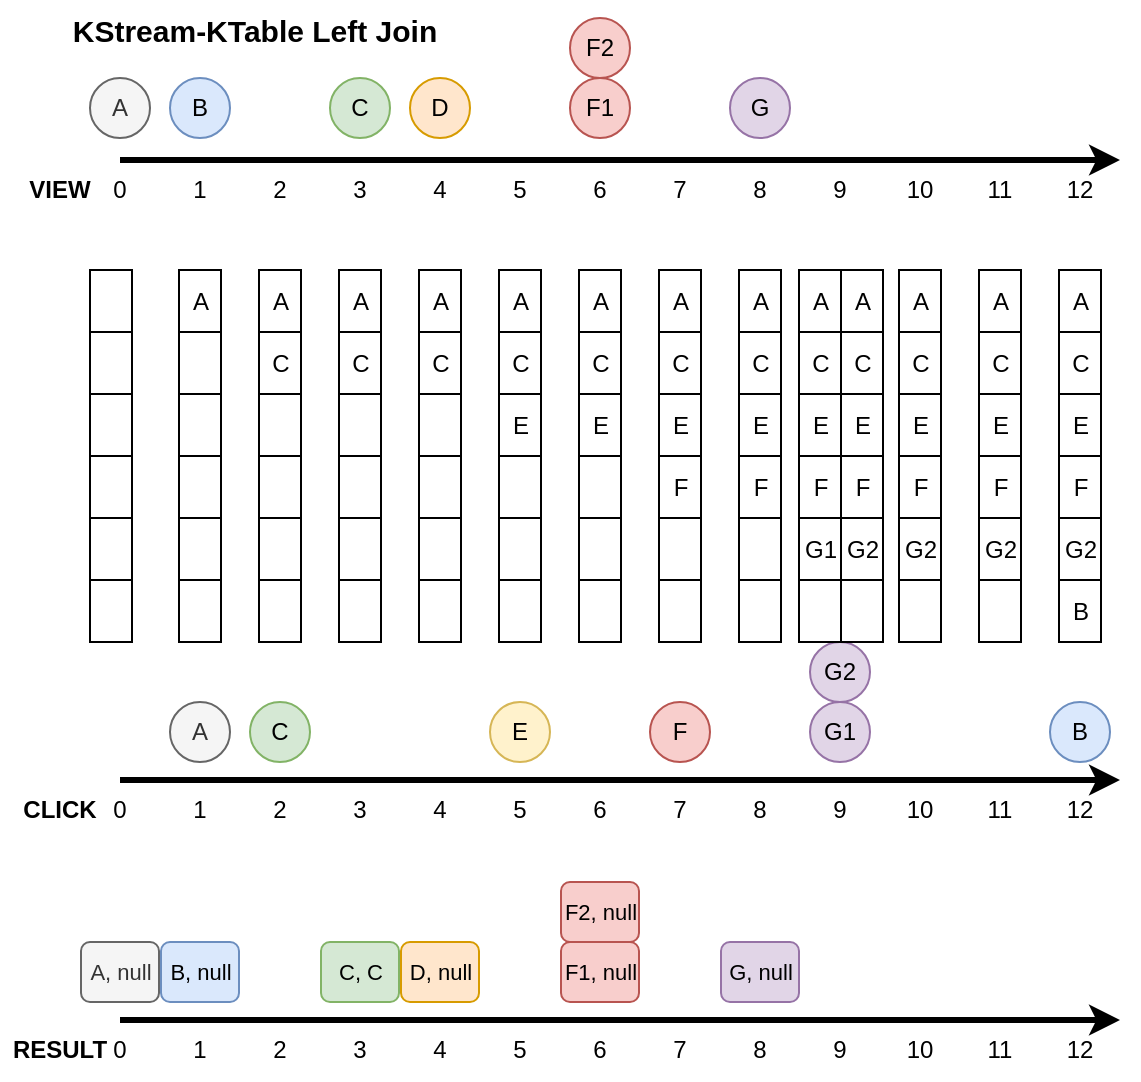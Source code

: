 <mxfile version="24.6.4" type="github">
  <diagram name="페이지-1" id="q4a4fRpmrBBrFd70YqiL">
    <mxGraphModel dx="524" dy="997" grid="1" gridSize="10" guides="1" tooltips="1" connect="1" arrows="1" fold="1" page="1" pageScale="1" pageWidth="1169" pageHeight="827" math="0" shadow="0">
      <root>
        <mxCell id="0" />
        <mxCell id="1" parent="0" />
        <mxCell id="LJNIjv_O-m_A1Em3gIbu-1" value="" style="endArrow=classic;html=1;rounded=0;endFill=1;strokeWidth=3;" parent="1" edge="1">
          <mxGeometry width="50" height="50" relative="1" as="geometry">
            <mxPoint x="80" y="280" as="sourcePoint" />
            <mxPoint x="580" y="280" as="targetPoint" />
          </mxGeometry>
        </mxCell>
        <mxCell id="LJNIjv_O-m_A1Em3gIbu-3" value="&lt;b&gt;VIEW&lt;/b&gt;" style="text;html=1;align=center;verticalAlign=middle;whiteSpace=wrap;rounded=0;" parent="1" vertex="1">
          <mxGeometry x="20" y="280" width="60" height="30" as="geometry" />
        </mxCell>
        <mxCell id="LJNIjv_O-m_A1Em3gIbu-4" value="&lt;b&gt;CLICK&lt;/b&gt;" style="text;html=1;align=center;verticalAlign=middle;whiteSpace=wrap;rounded=0;" parent="1" vertex="1">
          <mxGeometry x="20" y="590" width="60" height="30" as="geometry" />
        </mxCell>
        <mxCell id="LJNIjv_O-m_A1Em3gIbu-12" value="1" style="text;html=1;align=center;verticalAlign=middle;whiteSpace=wrap;rounded=0;" parent="1" vertex="1">
          <mxGeometry x="110" y="280" width="20" height="30" as="geometry" />
        </mxCell>
        <mxCell id="LJNIjv_O-m_A1Em3gIbu-13" value="0" style="text;html=1;align=center;verticalAlign=middle;whiteSpace=wrap;rounded=0;" parent="1" vertex="1">
          <mxGeometry x="70" y="280" width="20" height="30" as="geometry" />
        </mxCell>
        <mxCell id="LJNIjv_O-m_A1Em3gIbu-14" value="2" style="text;html=1;align=center;verticalAlign=middle;whiteSpace=wrap;rounded=0;" parent="1" vertex="1">
          <mxGeometry x="150" y="280" width="20" height="30" as="geometry" />
        </mxCell>
        <mxCell id="LJNIjv_O-m_A1Em3gIbu-15" value="3" style="text;html=1;align=center;verticalAlign=middle;whiteSpace=wrap;rounded=0;" parent="1" vertex="1">
          <mxGeometry x="190" y="280" width="20" height="30" as="geometry" />
        </mxCell>
        <mxCell id="LJNIjv_O-m_A1Em3gIbu-16" value="4" style="text;html=1;align=center;verticalAlign=middle;whiteSpace=wrap;rounded=0;" parent="1" vertex="1">
          <mxGeometry x="230" y="280" width="20" height="30" as="geometry" />
        </mxCell>
        <mxCell id="LJNIjv_O-m_A1Em3gIbu-17" value="5" style="text;html=1;align=center;verticalAlign=middle;whiteSpace=wrap;rounded=0;" parent="1" vertex="1">
          <mxGeometry x="270" y="280" width="20" height="30" as="geometry" />
        </mxCell>
        <mxCell id="LJNIjv_O-m_A1Em3gIbu-18" value="6" style="text;html=1;align=center;verticalAlign=middle;whiteSpace=wrap;rounded=0;" parent="1" vertex="1">
          <mxGeometry x="310" y="280" width="20" height="30" as="geometry" />
        </mxCell>
        <mxCell id="LJNIjv_O-m_A1Em3gIbu-19" value="7" style="text;html=1;align=center;verticalAlign=middle;whiteSpace=wrap;rounded=0;" parent="1" vertex="1">
          <mxGeometry x="350" y="280" width="20" height="30" as="geometry" />
        </mxCell>
        <mxCell id="LJNIjv_O-m_A1Em3gIbu-20" value="8" style="text;html=1;align=center;verticalAlign=middle;whiteSpace=wrap;rounded=0;" parent="1" vertex="1">
          <mxGeometry x="390" y="280" width="20" height="30" as="geometry" />
        </mxCell>
        <mxCell id="LJNIjv_O-m_A1Em3gIbu-21" value="9" style="text;html=1;align=center;verticalAlign=middle;whiteSpace=wrap;rounded=0;" parent="1" vertex="1">
          <mxGeometry x="430" y="280" width="20" height="30" as="geometry" />
        </mxCell>
        <mxCell id="LJNIjv_O-m_A1Em3gIbu-22" value="10" style="text;html=1;align=center;verticalAlign=middle;whiteSpace=wrap;rounded=0;" parent="1" vertex="1">
          <mxGeometry x="470" y="280" width="20" height="30" as="geometry" />
        </mxCell>
        <mxCell id="LJNIjv_O-m_A1Em3gIbu-23" value="11" style="text;html=1;align=center;verticalAlign=middle;whiteSpace=wrap;rounded=0;" parent="1" vertex="1">
          <mxGeometry x="510" y="280" width="20" height="30" as="geometry" />
        </mxCell>
        <mxCell id="LJNIjv_O-m_A1Em3gIbu-24" value="12" style="text;html=1;align=center;verticalAlign=middle;whiteSpace=wrap;rounded=0;" parent="1" vertex="1">
          <mxGeometry x="550" y="280" width="20" height="30" as="geometry" />
        </mxCell>
        <mxCell id="LJNIjv_O-m_A1Em3gIbu-26" value="" style="endArrow=classic;html=1;rounded=0;endFill=1;strokeWidth=3;" parent="1" edge="1">
          <mxGeometry width="50" height="50" relative="1" as="geometry">
            <mxPoint x="80" y="590" as="sourcePoint" />
            <mxPoint x="580" y="590" as="targetPoint" />
          </mxGeometry>
        </mxCell>
        <mxCell id="LJNIjv_O-m_A1Em3gIbu-27" value="1" style="text;html=1;align=center;verticalAlign=middle;whiteSpace=wrap;rounded=0;" parent="1" vertex="1">
          <mxGeometry x="110" y="590" width="20" height="30" as="geometry" />
        </mxCell>
        <mxCell id="LJNIjv_O-m_A1Em3gIbu-28" value="0" style="text;html=1;align=center;verticalAlign=middle;whiteSpace=wrap;rounded=0;" parent="1" vertex="1">
          <mxGeometry x="70" y="590" width="20" height="30" as="geometry" />
        </mxCell>
        <mxCell id="LJNIjv_O-m_A1Em3gIbu-29" value="2" style="text;html=1;align=center;verticalAlign=middle;whiteSpace=wrap;rounded=0;" parent="1" vertex="1">
          <mxGeometry x="150" y="590" width="20" height="30" as="geometry" />
        </mxCell>
        <mxCell id="LJNIjv_O-m_A1Em3gIbu-30" value="3" style="text;html=1;align=center;verticalAlign=middle;whiteSpace=wrap;rounded=0;" parent="1" vertex="1">
          <mxGeometry x="190" y="590" width="20" height="30" as="geometry" />
        </mxCell>
        <mxCell id="LJNIjv_O-m_A1Em3gIbu-31" value="4" style="text;html=1;align=center;verticalAlign=middle;whiteSpace=wrap;rounded=0;" parent="1" vertex="1">
          <mxGeometry x="230" y="590" width="20" height="30" as="geometry" />
        </mxCell>
        <mxCell id="LJNIjv_O-m_A1Em3gIbu-32" value="5" style="text;html=1;align=center;verticalAlign=middle;whiteSpace=wrap;rounded=0;" parent="1" vertex="1">
          <mxGeometry x="270" y="590" width="20" height="30" as="geometry" />
        </mxCell>
        <mxCell id="LJNIjv_O-m_A1Em3gIbu-33" value="6" style="text;html=1;align=center;verticalAlign=middle;whiteSpace=wrap;rounded=0;" parent="1" vertex="1">
          <mxGeometry x="310" y="590" width="20" height="30" as="geometry" />
        </mxCell>
        <mxCell id="LJNIjv_O-m_A1Em3gIbu-34" value="7" style="text;html=1;align=center;verticalAlign=middle;whiteSpace=wrap;rounded=0;" parent="1" vertex="1">
          <mxGeometry x="350" y="590" width="20" height="30" as="geometry" />
        </mxCell>
        <mxCell id="LJNIjv_O-m_A1Em3gIbu-35" value="8" style="text;html=1;align=center;verticalAlign=middle;whiteSpace=wrap;rounded=0;" parent="1" vertex="1">
          <mxGeometry x="390" y="590" width="20" height="30" as="geometry" />
        </mxCell>
        <mxCell id="LJNIjv_O-m_A1Em3gIbu-36" value="9" style="text;html=1;align=center;verticalAlign=middle;whiteSpace=wrap;rounded=0;" parent="1" vertex="1">
          <mxGeometry x="430" y="590" width="20" height="30" as="geometry" />
        </mxCell>
        <mxCell id="LJNIjv_O-m_A1Em3gIbu-37" value="10" style="text;html=1;align=center;verticalAlign=middle;whiteSpace=wrap;rounded=0;" parent="1" vertex="1">
          <mxGeometry x="470" y="590" width="20" height="30" as="geometry" />
        </mxCell>
        <mxCell id="LJNIjv_O-m_A1Em3gIbu-38" value="11" style="text;html=1;align=center;verticalAlign=middle;whiteSpace=wrap;rounded=0;" parent="1" vertex="1">
          <mxGeometry x="510" y="590" width="20" height="30" as="geometry" />
        </mxCell>
        <mxCell id="LJNIjv_O-m_A1Em3gIbu-39" value="12" style="text;html=1;align=center;verticalAlign=middle;whiteSpace=wrap;rounded=0;" parent="1" vertex="1">
          <mxGeometry x="550" y="590" width="20" height="30" as="geometry" />
        </mxCell>
        <mxCell id="LJNIjv_O-m_A1Em3gIbu-40" value="A" style="ellipse;whiteSpace=wrap;html=1;aspect=fixed;fillColor=#f5f5f5;fontColor=#333333;strokeColor=#666666;" parent="1" vertex="1">
          <mxGeometry x="65" y="239" width="30" height="30" as="geometry" />
        </mxCell>
        <mxCell id="LJNIjv_O-m_A1Em3gIbu-41" value="A" style="ellipse;whiteSpace=wrap;html=1;aspect=fixed;fillColor=#f5f5f5;fontColor=#333333;strokeColor=#666666;" parent="1" vertex="1">
          <mxGeometry x="105" y="551" width="30" height="30" as="geometry" />
        </mxCell>
        <mxCell id="LJNIjv_O-m_A1Em3gIbu-42" value="B" style="ellipse;whiteSpace=wrap;html=1;aspect=fixed;fillColor=#dae8fc;strokeColor=#6c8ebf;" parent="1" vertex="1">
          <mxGeometry x="105" y="239" width="30" height="30" as="geometry" />
        </mxCell>
        <mxCell id="LJNIjv_O-m_A1Em3gIbu-43" value="B" style="ellipse;whiteSpace=wrap;html=1;aspect=fixed;fillColor=#dae8fc;strokeColor=#6c8ebf;" parent="1" vertex="1">
          <mxGeometry x="545" y="551" width="30" height="30" as="geometry" />
        </mxCell>
        <mxCell id="LJNIjv_O-m_A1Em3gIbu-44" value="C" style="ellipse;whiteSpace=wrap;html=1;aspect=fixed;fillColor=#d5e8d4;strokeColor=#82b366;" parent="1" vertex="1">
          <mxGeometry x="185" y="239" width="30" height="30" as="geometry" />
        </mxCell>
        <mxCell id="LJNIjv_O-m_A1Em3gIbu-45" value="C" style="ellipse;whiteSpace=wrap;html=1;aspect=fixed;fillColor=#d5e8d4;strokeColor=#82b366;" parent="1" vertex="1">
          <mxGeometry x="145" y="551" width="30" height="30" as="geometry" />
        </mxCell>
        <mxCell id="LJNIjv_O-m_A1Em3gIbu-46" value="D" style="ellipse;whiteSpace=wrap;html=1;aspect=fixed;fillColor=#ffe6cc;strokeColor=#d79b00;" parent="1" vertex="1">
          <mxGeometry x="225" y="239" width="30" height="30" as="geometry" />
        </mxCell>
        <mxCell id="LJNIjv_O-m_A1Em3gIbu-48" value="E" style="ellipse;whiteSpace=wrap;html=1;aspect=fixed;fillColor=#fff2cc;strokeColor=#d6b656;" parent="1" vertex="1">
          <mxGeometry x="265" y="551" width="30" height="30" as="geometry" />
        </mxCell>
        <mxCell id="LJNIjv_O-m_A1Em3gIbu-49" value="F1" style="ellipse;whiteSpace=wrap;html=1;aspect=fixed;fillColor=#f8cecc;strokeColor=#b85450;" parent="1" vertex="1">
          <mxGeometry x="305" y="239" width="30" height="30" as="geometry" />
        </mxCell>
        <mxCell id="LJNIjv_O-m_A1Em3gIbu-50" value="F2" style="ellipse;whiteSpace=wrap;html=1;aspect=fixed;fillColor=#f8cecc;strokeColor=#b85450;" parent="1" vertex="1">
          <mxGeometry x="305" y="209" width="30" height="30" as="geometry" />
        </mxCell>
        <mxCell id="LJNIjv_O-m_A1Em3gIbu-51" value="G" style="ellipse;whiteSpace=wrap;html=1;aspect=fixed;fillColor=#e1d5e7;strokeColor=#9673a6;" parent="1" vertex="1">
          <mxGeometry x="385" y="239" width="30" height="30" as="geometry" />
        </mxCell>
        <mxCell id="LJNIjv_O-m_A1Em3gIbu-52" value="F" style="ellipse;whiteSpace=wrap;html=1;aspect=fixed;fillColor=#f8cecc;strokeColor=#b85450;" parent="1" vertex="1">
          <mxGeometry x="345" y="551" width="30" height="30" as="geometry" />
        </mxCell>
        <mxCell id="LJNIjv_O-m_A1Em3gIbu-53" value="G1" style="ellipse;whiteSpace=wrap;html=1;aspect=fixed;fillColor=#e1d5e7;strokeColor=#9673a6;" parent="1" vertex="1">
          <mxGeometry x="425" y="551" width="30" height="30" as="geometry" />
        </mxCell>
        <mxCell id="LJNIjv_O-m_A1Em3gIbu-54" value="G2" style="ellipse;whiteSpace=wrap;html=1;aspect=fixed;fillColor=#e1d5e7;strokeColor=#9673a6;" parent="1" vertex="1">
          <mxGeometry x="425" y="521" width="30" height="30" as="geometry" />
        </mxCell>
        <mxCell id="u_NoSWsdKyC16Sh9KAaJ-1" value="&lt;b&gt;RESULT&lt;/b&gt;" style="text;html=1;align=center;verticalAlign=middle;whiteSpace=wrap;rounded=0;" parent="1" vertex="1">
          <mxGeometry x="20" y="710" width="60" height="30" as="geometry" />
        </mxCell>
        <mxCell id="u_NoSWsdKyC16Sh9KAaJ-2" value="" style="endArrow=classic;html=1;rounded=0;endFill=1;strokeWidth=3;" parent="1" edge="1">
          <mxGeometry width="50" height="50" relative="1" as="geometry">
            <mxPoint x="80" y="710" as="sourcePoint" />
            <mxPoint x="580" y="710" as="targetPoint" />
          </mxGeometry>
        </mxCell>
        <mxCell id="u_NoSWsdKyC16Sh9KAaJ-3" value="1" style="text;html=1;align=center;verticalAlign=middle;whiteSpace=wrap;rounded=0;" parent="1" vertex="1">
          <mxGeometry x="110" y="710" width="20" height="30" as="geometry" />
        </mxCell>
        <mxCell id="u_NoSWsdKyC16Sh9KAaJ-4" value="0" style="text;html=1;align=center;verticalAlign=middle;whiteSpace=wrap;rounded=0;" parent="1" vertex="1">
          <mxGeometry x="70" y="710" width="20" height="30" as="geometry" />
        </mxCell>
        <mxCell id="u_NoSWsdKyC16Sh9KAaJ-5" value="2" style="text;html=1;align=center;verticalAlign=middle;whiteSpace=wrap;rounded=0;" parent="1" vertex="1">
          <mxGeometry x="150" y="710" width="20" height="30" as="geometry" />
        </mxCell>
        <mxCell id="u_NoSWsdKyC16Sh9KAaJ-6" value="3" style="text;html=1;align=center;verticalAlign=middle;whiteSpace=wrap;rounded=0;" parent="1" vertex="1">
          <mxGeometry x="190" y="710" width="20" height="30" as="geometry" />
        </mxCell>
        <mxCell id="u_NoSWsdKyC16Sh9KAaJ-7" value="4" style="text;html=1;align=center;verticalAlign=middle;whiteSpace=wrap;rounded=0;" parent="1" vertex="1">
          <mxGeometry x="230" y="710" width="20" height="30" as="geometry" />
        </mxCell>
        <mxCell id="u_NoSWsdKyC16Sh9KAaJ-8" value="5" style="text;html=1;align=center;verticalAlign=middle;whiteSpace=wrap;rounded=0;" parent="1" vertex="1">
          <mxGeometry x="270" y="710" width="20" height="30" as="geometry" />
        </mxCell>
        <mxCell id="u_NoSWsdKyC16Sh9KAaJ-9" value="6" style="text;html=1;align=center;verticalAlign=middle;whiteSpace=wrap;rounded=0;" parent="1" vertex="1">
          <mxGeometry x="310" y="710" width="20" height="30" as="geometry" />
        </mxCell>
        <mxCell id="u_NoSWsdKyC16Sh9KAaJ-10" value="7" style="text;html=1;align=center;verticalAlign=middle;whiteSpace=wrap;rounded=0;" parent="1" vertex="1">
          <mxGeometry x="350" y="710" width="20" height="30" as="geometry" />
        </mxCell>
        <mxCell id="u_NoSWsdKyC16Sh9KAaJ-11" value="8" style="text;html=1;align=center;verticalAlign=middle;whiteSpace=wrap;rounded=0;" parent="1" vertex="1">
          <mxGeometry x="390" y="710" width="20" height="30" as="geometry" />
        </mxCell>
        <mxCell id="u_NoSWsdKyC16Sh9KAaJ-12" value="9" style="text;html=1;align=center;verticalAlign=middle;whiteSpace=wrap;rounded=0;" parent="1" vertex="1">
          <mxGeometry x="430" y="710" width="20" height="30" as="geometry" />
        </mxCell>
        <mxCell id="u_NoSWsdKyC16Sh9KAaJ-13" value="10" style="text;html=1;align=center;verticalAlign=middle;whiteSpace=wrap;rounded=0;" parent="1" vertex="1">
          <mxGeometry x="470" y="710" width="20" height="30" as="geometry" />
        </mxCell>
        <mxCell id="u_NoSWsdKyC16Sh9KAaJ-14" value="11" style="text;html=1;align=center;verticalAlign=middle;whiteSpace=wrap;rounded=0;" parent="1" vertex="1">
          <mxGeometry x="510" y="710" width="20" height="30" as="geometry" />
        </mxCell>
        <mxCell id="u_NoSWsdKyC16Sh9KAaJ-15" value="12" style="text;html=1;align=center;verticalAlign=middle;whiteSpace=wrap;rounded=0;" parent="1" vertex="1">
          <mxGeometry x="550" y="710" width="20" height="30" as="geometry" />
        </mxCell>
        <mxCell id="u_NoSWsdKyC16Sh9KAaJ-22" value="&lt;b&gt;&lt;font style=&quot;font-size: 15px;&quot;&gt;KStream-KTable Left Join&lt;/font&gt;&lt;/b&gt;" style="text;html=1;align=center;verticalAlign=middle;whiteSpace=wrap;rounded=0;" parent="1" vertex="1">
          <mxGeometry x="40" y="200" width="215" height="30" as="geometry" />
        </mxCell>
        <mxCell id="u_NoSWsdKyC16Sh9KAaJ-24" value="C, C" style="rounded=1;whiteSpace=wrap;html=1;fillColor=#d5e8d4;strokeColor=#82b366;fontSize=11;" parent="1" vertex="1">
          <mxGeometry x="180.5" y="671" width="39" height="30" as="geometry" />
        </mxCell>
        <mxCell id="s3AQ3x3ffBdiTEU-oynQ-278" value="" style="shape=table;startSize=0;container=1;collapsible=0;childLayout=tableLayout;fontSize=9;" parent="1" vertex="1">
          <mxGeometry x="65" y="335" width="21" height="186" as="geometry" />
        </mxCell>
        <mxCell id="s3AQ3x3ffBdiTEU-oynQ-279" value="" style="shape=tableRow;horizontal=0;startSize=0;swimlaneHead=0;swimlaneBody=0;strokeColor=inherit;top=0;left=0;bottom=0;right=0;collapsible=0;dropTarget=0;fillColor=none;points=[[0,0.5],[1,0.5]];portConstraint=eastwest;fontSize=16;" parent="s3AQ3x3ffBdiTEU-oynQ-278" vertex="1">
          <mxGeometry width="21" height="31" as="geometry" />
        </mxCell>
        <mxCell id="s3AQ3x3ffBdiTEU-oynQ-280" value="" style="shape=partialRectangle;html=1;whiteSpace=wrap;connectable=0;strokeColor=inherit;overflow=hidden;fillColor=none;top=0;left=0;bottom=0;right=0;pointerEvents=1;fontSize=12;" parent="s3AQ3x3ffBdiTEU-oynQ-279" vertex="1">
          <mxGeometry width="21" height="31" as="geometry">
            <mxRectangle width="21" height="31" as="alternateBounds" />
          </mxGeometry>
        </mxCell>
        <mxCell id="s3AQ3x3ffBdiTEU-oynQ-281" style="shape=tableRow;horizontal=0;startSize=0;swimlaneHead=0;swimlaneBody=0;strokeColor=inherit;top=0;left=0;bottom=0;right=0;collapsible=0;dropTarget=0;fillColor=none;points=[[0,0.5],[1,0.5]];portConstraint=eastwest;fontSize=16;" parent="s3AQ3x3ffBdiTEU-oynQ-278" vertex="1">
          <mxGeometry y="31" width="21" height="31" as="geometry" />
        </mxCell>
        <mxCell id="s3AQ3x3ffBdiTEU-oynQ-282" style="shape=partialRectangle;html=1;whiteSpace=wrap;connectable=0;strokeColor=inherit;overflow=hidden;fillColor=none;top=0;left=0;bottom=0;right=0;pointerEvents=1;fontSize=12;" parent="s3AQ3x3ffBdiTEU-oynQ-281" vertex="1">
          <mxGeometry width="21" height="31" as="geometry">
            <mxRectangle width="21" height="31" as="alternateBounds" />
          </mxGeometry>
        </mxCell>
        <mxCell id="s3AQ3x3ffBdiTEU-oynQ-283" style="shape=tableRow;horizontal=0;startSize=0;swimlaneHead=0;swimlaneBody=0;strokeColor=inherit;top=0;left=0;bottom=0;right=0;collapsible=0;dropTarget=0;fillColor=none;points=[[0,0.5],[1,0.5]];portConstraint=eastwest;fontSize=16;" parent="s3AQ3x3ffBdiTEU-oynQ-278" vertex="1">
          <mxGeometry y="62" width="21" height="31" as="geometry" />
        </mxCell>
        <mxCell id="s3AQ3x3ffBdiTEU-oynQ-284" style="shape=partialRectangle;html=1;whiteSpace=wrap;connectable=0;strokeColor=inherit;overflow=hidden;fillColor=none;top=0;left=0;bottom=0;right=0;pointerEvents=1;fontSize=12;" parent="s3AQ3x3ffBdiTEU-oynQ-283" vertex="1">
          <mxGeometry width="21" height="31" as="geometry">
            <mxRectangle width="21" height="31" as="alternateBounds" />
          </mxGeometry>
        </mxCell>
        <mxCell id="s3AQ3x3ffBdiTEU-oynQ-285" style="shape=tableRow;horizontal=0;startSize=0;swimlaneHead=0;swimlaneBody=0;strokeColor=inherit;top=0;left=0;bottom=0;right=0;collapsible=0;dropTarget=0;fillColor=none;points=[[0,0.5],[1,0.5]];portConstraint=eastwest;fontSize=16;" parent="s3AQ3x3ffBdiTEU-oynQ-278" vertex="1">
          <mxGeometry y="93" width="21" height="31" as="geometry" />
        </mxCell>
        <mxCell id="s3AQ3x3ffBdiTEU-oynQ-286" style="shape=partialRectangle;html=1;whiteSpace=wrap;connectable=0;strokeColor=inherit;overflow=hidden;fillColor=none;top=0;left=0;bottom=0;right=0;pointerEvents=1;fontSize=12;" parent="s3AQ3x3ffBdiTEU-oynQ-285" vertex="1">
          <mxGeometry width="21" height="31" as="geometry">
            <mxRectangle width="21" height="31" as="alternateBounds" />
          </mxGeometry>
        </mxCell>
        <mxCell id="s3AQ3x3ffBdiTEU-oynQ-287" style="shape=tableRow;horizontal=0;startSize=0;swimlaneHead=0;swimlaneBody=0;strokeColor=inherit;top=0;left=0;bottom=0;right=0;collapsible=0;dropTarget=0;fillColor=none;points=[[0,0.5],[1,0.5]];portConstraint=eastwest;fontSize=16;" parent="s3AQ3x3ffBdiTEU-oynQ-278" vertex="1">
          <mxGeometry y="124" width="21" height="31" as="geometry" />
        </mxCell>
        <mxCell id="s3AQ3x3ffBdiTEU-oynQ-288" style="shape=partialRectangle;html=1;whiteSpace=wrap;connectable=0;strokeColor=inherit;overflow=hidden;fillColor=none;top=0;left=0;bottom=0;right=0;pointerEvents=1;fontSize=12;" parent="s3AQ3x3ffBdiTEU-oynQ-287" vertex="1">
          <mxGeometry width="21" height="31" as="geometry">
            <mxRectangle width="21" height="31" as="alternateBounds" />
          </mxGeometry>
        </mxCell>
        <mxCell id="s3AQ3x3ffBdiTEU-oynQ-289" style="shape=tableRow;horizontal=0;startSize=0;swimlaneHead=0;swimlaneBody=0;strokeColor=inherit;top=0;left=0;bottom=0;right=0;collapsible=0;dropTarget=0;fillColor=none;points=[[0,0.5],[1,0.5]];portConstraint=eastwest;fontSize=16;" parent="s3AQ3x3ffBdiTEU-oynQ-278" vertex="1">
          <mxGeometry y="155" width="21" height="31" as="geometry" />
        </mxCell>
        <mxCell id="s3AQ3x3ffBdiTEU-oynQ-290" style="shape=partialRectangle;html=1;whiteSpace=wrap;connectable=0;strokeColor=inherit;overflow=hidden;fillColor=none;top=0;left=0;bottom=0;right=0;pointerEvents=1;fontSize=12;" parent="s3AQ3x3ffBdiTEU-oynQ-289" vertex="1">
          <mxGeometry width="21" height="31" as="geometry">
            <mxRectangle width="21" height="31" as="alternateBounds" />
          </mxGeometry>
        </mxCell>
        <mxCell id="s3AQ3x3ffBdiTEU-oynQ-304" value="" style="shape=table;startSize=0;container=1;collapsible=0;childLayout=tableLayout;fontSize=9;" parent="1" vertex="1">
          <mxGeometry x="109.5" y="335" width="21" height="186" as="geometry" />
        </mxCell>
        <mxCell id="s3AQ3x3ffBdiTEU-oynQ-305" value="" style="shape=tableRow;horizontal=0;startSize=0;swimlaneHead=0;swimlaneBody=0;strokeColor=inherit;top=0;left=0;bottom=0;right=0;collapsible=0;dropTarget=0;fillColor=none;points=[[0,0.5],[1,0.5]];portConstraint=eastwest;fontSize=16;" parent="s3AQ3x3ffBdiTEU-oynQ-304" vertex="1">
          <mxGeometry width="21" height="31" as="geometry" />
        </mxCell>
        <mxCell id="s3AQ3x3ffBdiTEU-oynQ-306" value="A" style="shape=partialRectangle;html=1;whiteSpace=wrap;connectable=0;strokeColor=inherit;overflow=hidden;fillColor=none;top=0;left=0;bottom=0;right=0;pointerEvents=1;fontSize=12;" parent="s3AQ3x3ffBdiTEU-oynQ-305" vertex="1">
          <mxGeometry width="21" height="31" as="geometry">
            <mxRectangle width="21" height="31" as="alternateBounds" />
          </mxGeometry>
        </mxCell>
        <mxCell id="s3AQ3x3ffBdiTEU-oynQ-307" style="shape=tableRow;horizontal=0;startSize=0;swimlaneHead=0;swimlaneBody=0;strokeColor=inherit;top=0;left=0;bottom=0;right=0;collapsible=0;dropTarget=0;fillColor=none;points=[[0,0.5],[1,0.5]];portConstraint=eastwest;fontSize=16;" parent="s3AQ3x3ffBdiTEU-oynQ-304" vertex="1">
          <mxGeometry y="31" width="21" height="31" as="geometry" />
        </mxCell>
        <mxCell id="s3AQ3x3ffBdiTEU-oynQ-308" style="shape=partialRectangle;html=1;whiteSpace=wrap;connectable=0;strokeColor=inherit;overflow=hidden;fillColor=none;top=0;left=0;bottom=0;right=0;pointerEvents=1;fontSize=12;" parent="s3AQ3x3ffBdiTEU-oynQ-307" vertex="1">
          <mxGeometry width="21" height="31" as="geometry">
            <mxRectangle width="21" height="31" as="alternateBounds" />
          </mxGeometry>
        </mxCell>
        <mxCell id="s3AQ3x3ffBdiTEU-oynQ-309" style="shape=tableRow;horizontal=0;startSize=0;swimlaneHead=0;swimlaneBody=0;strokeColor=inherit;top=0;left=0;bottom=0;right=0;collapsible=0;dropTarget=0;fillColor=none;points=[[0,0.5],[1,0.5]];portConstraint=eastwest;fontSize=16;" parent="s3AQ3x3ffBdiTEU-oynQ-304" vertex="1">
          <mxGeometry y="62" width="21" height="31" as="geometry" />
        </mxCell>
        <mxCell id="s3AQ3x3ffBdiTEU-oynQ-310" style="shape=partialRectangle;html=1;whiteSpace=wrap;connectable=0;strokeColor=inherit;overflow=hidden;fillColor=none;top=0;left=0;bottom=0;right=0;pointerEvents=1;fontSize=12;" parent="s3AQ3x3ffBdiTEU-oynQ-309" vertex="1">
          <mxGeometry width="21" height="31" as="geometry">
            <mxRectangle width="21" height="31" as="alternateBounds" />
          </mxGeometry>
        </mxCell>
        <mxCell id="s3AQ3x3ffBdiTEU-oynQ-311" style="shape=tableRow;horizontal=0;startSize=0;swimlaneHead=0;swimlaneBody=0;strokeColor=inherit;top=0;left=0;bottom=0;right=0;collapsible=0;dropTarget=0;fillColor=none;points=[[0,0.5],[1,0.5]];portConstraint=eastwest;fontSize=16;" parent="s3AQ3x3ffBdiTEU-oynQ-304" vertex="1">
          <mxGeometry y="93" width="21" height="31" as="geometry" />
        </mxCell>
        <mxCell id="s3AQ3x3ffBdiTEU-oynQ-312" style="shape=partialRectangle;html=1;whiteSpace=wrap;connectable=0;strokeColor=inherit;overflow=hidden;fillColor=none;top=0;left=0;bottom=0;right=0;pointerEvents=1;fontSize=12;" parent="s3AQ3x3ffBdiTEU-oynQ-311" vertex="1">
          <mxGeometry width="21" height="31" as="geometry">
            <mxRectangle width="21" height="31" as="alternateBounds" />
          </mxGeometry>
        </mxCell>
        <mxCell id="s3AQ3x3ffBdiTEU-oynQ-313" style="shape=tableRow;horizontal=0;startSize=0;swimlaneHead=0;swimlaneBody=0;strokeColor=inherit;top=0;left=0;bottom=0;right=0;collapsible=0;dropTarget=0;fillColor=none;points=[[0,0.5],[1,0.5]];portConstraint=eastwest;fontSize=16;" parent="s3AQ3x3ffBdiTEU-oynQ-304" vertex="1">
          <mxGeometry y="124" width="21" height="31" as="geometry" />
        </mxCell>
        <mxCell id="s3AQ3x3ffBdiTEU-oynQ-314" style="shape=partialRectangle;html=1;whiteSpace=wrap;connectable=0;strokeColor=inherit;overflow=hidden;fillColor=none;top=0;left=0;bottom=0;right=0;pointerEvents=1;fontSize=12;" parent="s3AQ3x3ffBdiTEU-oynQ-313" vertex="1">
          <mxGeometry width="21" height="31" as="geometry">
            <mxRectangle width="21" height="31" as="alternateBounds" />
          </mxGeometry>
        </mxCell>
        <mxCell id="s3AQ3x3ffBdiTEU-oynQ-315" style="shape=tableRow;horizontal=0;startSize=0;swimlaneHead=0;swimlaneBody=0;strokeColor=inherit;top=0;left=0;bottom=0;right=0;collapsible=0;dropTarget=0;fillColor=none;points=[[0,0.5],[1,0.5]];portConstraint=eastwest;fontSize=16;" parent="s3AQ3x3ffBdiTEU-oynQ-304" vertex="1">
          <mxGeometry y="155" width="21" height="31" as="geometry" />
        </mxCell>
        <mxCell id="s3AQ3x3ffBdiTEU-oynQ-316" style="shape=partialRectangle;html=1;whiteSpace=wrap;connectable=0;strokeColor=inherit;overflow=hidden;fillColor=none;top=0;left=0;bottom=0;right=0;pointerEvents=1;fontSize=12;" parent="s3AQ3x3ffBdiTEU-oynQ-315" vertex="1">
          <mxGeometry width="21" height="31" as="geometry">
            <mxRectangle width="21" height="31" as="alternateBounds" />
          </mxGeometry>
        </mxCell>
        <mxCell id="s3AQ3x3ffBdiTEU-oynQ-317" value="" style="shape=table;startSize=0;container=1;collapsible=0;childLayout=tableLayout;fontSize=9;" parent="1" vertex="1">
          <mxGeometry x="149.5" y="335" width="21" height="186" as="geometry" />
        </mxCell>
        <mxCell id="s3AQ3x3ffBdiTEU-oynQ-318" value="" style="shape=tableRow;horizontal=0;startSize=0;swimlaneHead=0;swimlaneBody=0;strokeColor=inherit;top=0;left=0;bottom=0;right=0;collapsible=0;dropTarget=0;fillColor=none;points=[[0,0.5],[1,0.5]];portConstraint=eastwest;fontSize=16;" parent="s3AQ3x3ffBdiTEU-oynQ-317" vertex="1">
          <mxGeometry width="21" height="31" as="geometry" />
        </mxCell>
        <mxCell id="s3AQ3x3ffBdiTEU-oynQ-319" value="A" style="shape=partialRectangle;html=1;whiteSpace=wrap;connectable=0;strokeColor=inherit;overflow=hidden;fillColor=none;top=0;left=0;bottom=0;right=0;pointerEvents=1;fontSize=12;" parent="s3AQ3x3ffBdiTEU-oynQ-318" vertex="1">
          <mxGeometry width="21" height="31" as="geometry">
            <mxRectangle width="21" height="31" as="alternateBounds" />
          </mxGeometry>
        </mxCell>
        <mxCell id="s3AQ3x3ffBdiTEU-oynQ-320" style="shape=tableRow;horizontal=0;startSize=0;swimlaneHead=0;swimlaneBody=0;strokeColor=inherit;top=0;left=0;bottom=0;right=0;collapsible=0;dropTarget=0;fillColor=none;points=[[0,0.5],[1,0.5]];portConstraint=eastwest;fontSize=16;" parent="s3AQ3x3ffBdiTEU-oynQ-317" vertex="1">
          <mxGeometry y="31" width="21" height="31" as="geometry" />
        </mxCell>
        <mxCell id="s3AQ3x3ffBdiTEU-oynQ-321" value="C" style="shape=partialRectangle;html=1;whiteSpace=wrap;connectable=0;strokeColor=inherit;overflow=hidden;fillColor=none;top=0;left=0;bottom=0;right=0;pointerEvents=1;fontSize=12;" parent="s3AQ3x3ffBdiTEU-oynQ-320" vertex="1">
          <mxGeometry width="21" height="31" as="geometry">
            <mxRectangle width="21" height="31" as="alternateBounds" />
          </mxGeometry>
        </mxCell>
        <mxCell id="s3AQ3x3ffBdiTEU-oynQ-322" style="shape=tableRow;horizontal=0;startSize=0;swimlaneHead=0;swimlaneBody=0;strokeColor=inherit;top=0;left=0;bottom=0;right=0;collapsible=0;dropTarget=0;fillColor=none;points=[[0,0.5],[1,0.5]];portConstraint=eastwest;fontSize=16;" parent="s3AQ3x3ffBdiTEU-oynQ-317" vertex="1">
          <mxGeometry y="62" width="21" height="31" as="geometry" />
        </mxCell>
        <mxCell id="s3AQ3x3ffBdiTEU-oynQ-323" style="shape=partialRectangle;html=1;whiteSpace=wrap;connectable=0;strokeColor=inherit;overflow=hidden;fillColor=none;top=0;left=0;bottom=0;right=0;pointerEvents=1;fontSize=12;" parent="s3AQ3x3ffBdiTEU-oynQ-322" vertex="1">
          <mxGeometry width="21" height="31" as="geometry">
            <mxRectangle width="21" height="31" as="alternateBounds" />
          </mxGeometry>
        </mxCell>
        <mxCell id="s3AQ3x3ffBdiTEU-oynQ-324" style="shape=tableRow;horizontal=0;startSize=0;swimlaneHead=0;swimlaneBody=0;strokeColor=inherit;top=0;left=0;bottom=0;right=0;collapsible=0;dropTarget=0;fillColor=none;points=[[0,0.5],[1,0.5]];portConstraint=eastwest;fontSize=16;" parent="s3AQ3x3ffBdiTEU-oynQ-317" vertex="1">
          <mxGeometry y="93" width="21" height="31" as="geometry" />
        </mxCell>
        <mxCell id="s3AQ3x3ffBdiTEU-oynQ-325" style="shape=partialRectangle;html=1;whiteSpace=wrap;connectable=0;strokeColor=inherit;overflow=hidden;fillColor=none;top=0;left=0;bottom=0;right=0;pointerEvents=1;fontSize=12;" parent="s3AQ3x3ffBdiTEU-oynQ-324" vertex="1">
          <mxGeometry width="21" height="31" as="geometry">
            <mxRectangle width="21" height="31" as="alternateBounds" />
          </mxGeometry>
        </mxCell>
        <mxCell id="s3AQ3x3ffBdiTEU-oynQ-326" style="shape=tableRow;horizontal=0;startSize=0;swimlaneHead=0;swimlaneBody=0;strokeColor=inherit;top=0;left=0;bottom=0;right=0;collapsible=0;dropTarget=0;fillColor=none;points=[[0,0.5],[1,0.5]];portConstraint=eastwest;fontSize=16;" parent="s3AQ3x3ffBdiTEU-oynQ-317" vertex="1">
          <mxGeometry y="124" width="21" height="31" as="geometry" />
        </mxCell>
        <mxCell id="s3AQ3x3ffBdiTEU-oynQ-327" style="shape=partialRectangle;html=1;whiteSpace=wrap;connectable=0;strokeColor=inherit;overflow=hidden;fillColor=none;top=0;left=0;bottom=0;right=0;pointerEvents=1;fontSize=12;" parent="s3AQ3x3ffBdiTEU-oynQ-326" vertex="1">
          <mxGeometry width="21" height="31" as="geometry">
            <mxRectangle width="21" height="31" as="alternateBounds" />
          </mxGeometry>
        </mxCell>
        <mxCell id="s3AQ3x3ffBdiTEU-oynQ-328" style="shape=tableRow;horizontal=0;startSize=0;swimlaneHead=0;swimlaneBody=0;strokeColor=inherit;top=0;left=0;bottom=0;right=0;collapsible=0;dropTarget=0;fillColor=none;points=[[0,0.5],[1,0.5]];portConstraint=eastwest;fontSize=16;" parent="s3AQ3x3ffBdiTEU-oynQ-317" vertex="1">
          <mxGeometry y="155" width="21" height="31" as="geometry" />
        </mxCell>
        <mxCell id="s3AQ3x3ffBdiTEU-oynQ-329" style="shape=partialRectangle;html=1;whiteSpace=wrap;connectable=0;strokeColor=inherit;overflow=hidden;fillColor=none;top=0;left=0;bottom=0;right=0;pointerEvents=1;fontSize=12;" parent="s3AQ3x3ffBdiTEU-oynQ-328" vertex="1">
          <mxGeometry width="21" height="31" as="geometry">
            <mxRectangle width="21" height="31" as="alternateBounds" />
          </mxGeometry>
        </mxCell>
        <mxCell id="s3AQ3x3ffBdiTEU-oynQ-330" value="" style="shape=table;startSize=0;container=1;collapsible=0;childLayout=tableLayout;fontSize=9;" parent="1" vertex="1">
          <mxGeometry x="189.5" y="335" width="21" height="186" as="geometry" />
        </mxCell>
        <mxCell id="s3AQ3x3ffBdiTEU-oynQ-331" value="" style="shape=tableRow;horizontal=0;startSize=0;swimlaneHead=0;swimlaneBody=0;strokeColor=inherit;top=0;left=0;bottom=0;right=0;collapsible=0;dropTarget=0;fillColor=none;points=[[0,0.5],[1,0.5]];portConstraint=eastwest;fontSize=16;" parent="s3AQ3x3ffBdiTEU-oynQ-330" vertex="1">
          <mxGeometry width="21" height="31" as="geometry" />
        </mxCell>
        <mxCell id="s3AQ3x3ffBdiTEU-oynQ-332" value="A" style="shape=partialRectangle;html=1;whiteSpace=wrap;connectable=0;strokeColor=inherit;overflow=hidden;fillColor=none;top=0;left=0;bottom=0;right=0;pointerEvents=1;fontSize=12;" parent="s3AQ3x3ffBdiTEU-oynQ-331" vertex="1">
          <mxGeometry width="21" height="31" as="geometry">
            <mxRectangle width="21" height="31" as="alternateBounds" />
          </mxGeometry>
        </mxCell>
        <mxCell id="s3AQ3x3ffBdiTEU-oynQ-333" style="shape=tableRow;horizontal=0;startSize=0;swimlaneHead=0;swimlaneBody=0;strokeColor=inherit;top=0;left=0;bottom=0;right=0;collapsible=0;dropTarget=0;fillColor=none;points=[[0,0.5],[1,0.5]];portConstraint=eastwest;fontSize=16;" parent="s3AQ3x3ffBdiTEU-oynQ-330" vertex="1">
          <mxGeometry y="31" width="21" height="31" as="geometry" />
        </mxCell>
        <mxCell id="s3AQ3x3ffBdiTEU-oynQ-334" value="C" style="shape=partialRectangle;html=1;whiteSpace=wrap;connectable=0;strokeColor=inherit;overflow=hidden;fillColor=none;top=0;left=0;bottom=0;right=0;pointerEvents=1;fontSize=12;" parent="s3AQ3x3ffBdiTEU-oynQ-333" vertex="1">
          <mxGeometry width="21" height="31" as="geometry">
            <mxRectangle width="21" height="31" as="alternateBounds" />
          </mxGeometry>
        </mxCell>
        <mxCell id="s3AQ3x3ffBdiTEU-oynQ-335" style="shape=tableRow;horizontal=0;startSize=0;swimlaneHead=0;swimlaneBody=0;strokeColor=inherit;top=0;left=0;bottom=0;right=0;collapsible=0;dropTarget=0;fillColor=none;points=[[0,0.5],[1,0.5]];portConstraint=eastwest;fontSize=16;" parent="s3AQ3x3ffBdiTEU-oynQ-330" vertex="1">
          <mxGeometry y="62" width="21" height="31" as="geometry" />
        </mxCell>
        <mxCell id="s3AQ3x3ffBdiTEU-oynQ-336" style="shape=partialRectangle;html=1;whiteSpace=wrap;connectable=0;strokeColor=inherit;overflow=hidden;fillColor=none;top=0;left=0;bottom=0;right=0;pointerEvents=1;fontSize=12;" parent="s3AQ3x3ffBdiTEU-oynQ-335" vertex="1">
          <mxGeometry width="21" height="31" as="geometry">
            <mxRectangle width="21" height="31" as="alternateBounds" />
          </mxGeometry>
        </mxCell>
        <mxCell id="s3AQ3x3ffBdiTEU-oynQ-337" style="shape=tableRow;horizontal=0;startSize=0;swimlaneHead=0;swimlaneBody=0;strokeColor=inherit;top=0;left=0;bottom=0;right=0;collapsible=0;dropTarget=0;fillColor=none;points=[[0,0.5],[1,0.5]];portConstraint=eastwest;fontSize=16;" parent="s3AQ3x3ffBdiTEU-oynQ-330" vertex="1">
          <mxGeometry y="93" width="21" height="31" as="geometry" />
        </mxCell>
        <mxCell id="s3AQ3x3ffBdiTEU-oynQ-338" style="shape=partialRectangle;html=1;whiteSpace=wrap;connectable=0;strokeColor=inherit;overflow=hidden;fillColor=none;top=0;left=0;bottom=0;right=0;pointerEvents=1;fontSize=12;" parent="s3AQ3x3ffBdiTEU-oynQ-337" vertex="1">
          <mxGeometry width="21" height="31" as="geometry">
            <mxRectangle width="21" height="31" as="alternateBounds" />
          </mxGeometry>
        </mxCell>
        <mxCell id="s3AQ3x3ffBdiTEU-oynQ-339" style="shape=tableRow;horizontal=0;startSize=0;swimlaneHead=0;swimlaneBody=0;strokeColor=inherit;top=0;left=0;bottom=0;right=0;collapsible=0;dropTarget=0;fillColor=none;points=[[0,0.5],[1,0.5]];portConstraint=eastwest;fontSize=16;" parent="s3AQ3x3ffBdiTEU-oynQ-330" vertex="1">
          <mxGeometry y="124" width="21" height="31" as="geometry" />
        </mxCell>
        <mxCell id="s3AQ3x3ffBdiTEU-oynQ-340" style="shape=partialRectangle;html=1;whiteSpace=wrap;connectable=0;strokeColor=inherit;overflow=hidden;fillColor=none;top=0;left=0;bottom=0;right=0;pointerEvents=1;fontSize=12;" parent="s3AQ3x3ffBdiTEU-oynQ-339" vertex="1">
          <mxGeometry width="21" height="31" as="geometry">
            <mxRectangle width="21" height="31" as="alternateBounds" />
          </mxGeometry>
        </mxCell>
        <mxCell id="s3AQ3x3ffBdiTEU-oynQ-341" style="shape=tableRow;horizontal=0;startSize=0;swimlaneHead=0;swimlaneBody=0;strokeColor=inherit;top=0;left=0;bottom=0;right=0;collapsible=0;dropTarget=0;fillColor=none;points=[[0,0.5],[1,0.5]];portConstraint=eastwest;fontSize=16;" parent="s3AQ3x3ffBdiTEU-oynQ-330" vertex="1">
          <mxGeometry y="155" width="21" height="31" as="geometry" />
        </mxCell>
        <mxCell id="s3AQ3x3ffBdiTEU-oynQ-342" style="shape=partialRectangle;html=1;whiteSpace=wrap;connectable=0;strokeColor=inherit;overflow=hidden;fillColor=none;top=0;left=0;bottom=0;right=0;pointerEvents=1;fontSize=12;" parent="s3AQ3x3ffBdiTEU-oynQ-341" vertex="1">
          <mxGeometry width="21" height="31" as="geometry">
            <mxRectangle width="21" height="31" as="alternateBounds" />
          </mxGeometry>
        </mxCell>
        <mxCell id="s3AQ3x3ffBdiTEU-oynQ-344" value="" style="shape=table;startSize=0;container=1;collapsible=0;childLayout=tableLayout;fontSize=9;" parent="1" vertex="1">
          <mxGeometry x="229.5" y="335" width="21" height="186" as="geometry" />
        </mxCell>
        <mxCell id="s3AQ3x3ffBdiTEU-oynQ-345" value="" style="shape=tableRow;horizontal=0;startSize=0;swimlaneHead=0;swimlaneBody=0;strokeColor=inherit;top=0;left=0;bottom=0;right=0;collapsible=0;dropTarget=0;fillColor=none;points=[[0,0.5],[1,0.5]];portConstraint=eastwest;fontSize=16;" parent="s3AQ3x3ffBdiTEU-oynQ-344" vertex="1">
          <mxGeometry width="21" height="31" as="geometry" />
        </mxCell>
        <mxCell id="s3AQ3x3ffBdiTEU-oynQ-346" value="A" style="shape=partialRectangle;html=1;whiteSpace=wrap;connectable=0;strokeColor=inherit;overflow=hidden;fillColor=none;top=0;left=0;bottom=0;right=0;pointerEvents=1;fontSize=12;" parent="s3AQ3x3ffBdiTEU-oynQ-345" vertex="1">
          <mxGeometry width="21" height="31" as="geometry">
            <mxRectangle width="21" height="31" as="alternateBounds" />
          </mxGeometry>
        </mxCell>
        <mxCell id="s3AQ3x3ffBdiTEU-oynQ-347" style="shape=tableRow;horizontal=0;startSize=0;swimlaneHead=0;swimlaneBody=0;strokeColor=inherit;top=0;left=0;bottom=0;right=0;collapsible=0;dropTarget=0;fillColor=none;points=[[0,0.5],[1,0.5]];portConstraint=eastwest;fontSize=16;" parent="s3AQ3x3ffBdiTEU-oynQ-344" vertex="1">
          <mxGeometry y="31" width="21" height="31" as="geometry" />
        </mxCell>
        <mxCell id="s3AQ3x3ffBdiTEU-oynQ-348" value="C" style="shape=partialRectangle;html=1;whiteSpace=wrap;connectable=0;strokeColor=inherit;overflow=hidden;fillColor=none;top=0;left=0;bottom=0;right=0;pointerEvents=1;fontSize=12;" parent="s3AQ3x3ffBdiTEU-oynQ-347" vertex="1">
          <mxGeometry width="21" height="31" as="geometry">
            <mxRectangle width="21" height="31" as="alternateBounds" />
          </mxGeometry>
        </mxCell>
        <mxCell id="s3AQ3x3ffBdiTEU-oynQ-349" style="shape=tableRow;horizontal=0;startSize=0;swimlaneHead=0;swimlaneBody=0;strokeColor=inherit;top=0;left=0;bottom=0;right=0;collapsible=0;dropTarget=0;fillColor=none;points=[[0,0.5],[1,0.5]];portConstraint=eastwest;fontSize=16;" parent="s3AQ3x3ffBdiTEU-oynQ-344" vertex="1">
          <mxGeometry y="62" width="21" height="31" as="geometry" />
        </mxCell>
        <mxCell id="s3AQ3x3ffBdiTEU-oynQ-350" style="shape=partialRectangle;html=1;whiteSpace=wrap;connectable=0;strokeColor=inherit;overflow=hidden;fillColor=none;top=0;left=0;bottom=0;right=0;pointerEvents=1;fontSize=12;" parent="s3AQ3x3ffBdiTEU-oynQ-349" vertex="1">
          <mxGeometry width="21" height="31" as="geometry">
            <mxRectangle width="21" height="31" as="alternateBounds" />
          </mxGeometry>
        </mxCell>
        <mxCell id="s3AQ3x3ffBdiTEU-oynQ-351" style="shape=tableRow;horizontal=0;startSize=0;swimlaneHead=0;swimlaneBody=0;strokeColor=inherit;top=0;left=0;bottom=0;right=0;collapsible=0;dropTarget=0;fillColor=none;points=[[0,0.5],[1,0.5]];portConstraint=eastwest;fontSize=16;" parent="s3AQ3x3ffBdiTEU-oynQ-344" vertex="1">
          <mxGeometry y="93" width="21" height="31" as="geometry" />
        </mxCell>
        <mxCell id="s3AQ3x3ffBdiTEU-oynQ-352" style="shape=partialRectangle;html=1;whiteSpace=wrap;connectable=0;strokeColor=inherit;overflow=hidden;fillColor=none;top=0;left=0;bottom=0;right=0;pointerEvents=1;fontSize=12;" parent="s3AQ3x3ffBdiTEU-oynQ-351" vertex="1">
          <mxGeometry width="21" height="31" as="geometry">
            <mxRectangle width="21" height="31" as="alternateBounds" />
          </mxGeometry>
        </mxCell>
        <mxCell id="s3AQ3x3ffBdiTEU-oynQ-353" style="shape=tableRow;horizontal=0;startSize=0;swimlaneHead=0;swimlaneBody=0;strokeColor=inherit;top=0;left=0;bottom=0;right=0;collapsible=0;dropTarget=0;fillColor=none;points=[[0,0.5],[1,0.5]];portConstraint=eastwest;fontSize=16;" parent="s3AQ3x3ffBdiTEU-oynQ-344" vertex="1">
          <mxGeometry y="124" width="21" height="31" as="geometry" />
        </mxCell>
        <mxCell id="s3AQ3x3ffBdiTEU-oynQ-354" style="shape=partialRectangle;html=1;whiteSpace=wrap;connectable=0;strokeColor=inherit;overflow=hidden;fillColor=none;top=0;left=0;bottom=0;right=0;pointerEvents=1;fontSize=12;" parent="s3AQ3x3ffBdiTEU-oynQ-353" vertex="1">
          <mxGeometry width="21" height="31" as="geometry">
            <mxRectangle width="21" height="31" as="alternateBounds" />
          </mxGeometry>
        </mxCell>
        <mxCell id="s3AQ3x3ffBdiTEU-oynQ-355" style="shape=tableRow;horizontal=0;startSize=0;swimlaneHead=0;swimlaneBody=0;strokeColor=inherit;top=0;left=0;bottom=0;right=0;collapsible=0;dropTarget=0;fillColor=none;points=[[0,0.5],[1,0.5]];portConstraint=eastwest;fontSize=16;" parent="s3AQ3x3ffBdiTEU-oynQ-344" vertex="1">
          <mxGeometry y="155" width="21" height="31" as="geometry" />
        </mxCell>
        <mxCell id="s3AQ3x3ffBdiTEU-oynQ-356" style="shape=partialRectangle;html=1;whiteSpace=wrap;connectable=0;strokeColor=inherit;overflow=hidden;fillColor=none;top=0;left=0;bottom=0;right=0;pointerEvents=1;fontSize=12;" parent="s3AQ3x3ffBdiTEU-oynQ-355" vertex="1">
          <mxGeometry width="21" height="31" as="geometry">
            <mxRectangle width="21" height="31" as="alternateBounds" />
          </mxGeometry>
        </mxCell>
        <mxCell id="s3AQ3x3ffBdiTEU-oynQ-357" value="" style="shape=table;startSize=0;container=1;collapsible=0;childLayout=tableLayout;fontSize=9;" parent="1" vertex="1">
          <mxGeometry x="269.5" y="335" width="21" height="186" as="geometry" />
        </mxCell>
        <mxCell id="s3AQ3x3ffBdiTEU-oynQ-358" value="" style="shape=tableRow;horizontal=0;startSize=0;swimlaneHead=0;swimlaneBody=0;strokeColor=inherit;top=0;left=0;bottom=0;right=0;collapsible=0;dropTarget=0;fillColor=none;points=[[0,0.5],[1,0.5]];portConstraint=eastwest;fontSize=16;" parent="s3AQ3x3ffBdiTEU-oynQ-357" vertex="1">
          <mxGeometry width="21" height="31" as="geometry" />
        </mxCell>
        <mxCell id="s3AQ3x3ffBdiTEU-oynQ-359" value="A" style="shape=partialRectangle;html=1;whiteSpace=wrap;connectable=0;strokeColor=inherit;overflow=hidden;fillColor=none;top=0;left=0;bottom=0;right=0;pointerEvents=1;fontSize=12;" parent="s3AQ3x3ffBdiTEU-oynQ-358" vertex="1">
          <mxGeometry width="21" height="31" as="geometry">
            <mxRectangle width="21" height="31" as="alternateBounds" />
          </mxGeometry>
        </mxCell>
        <mxCell id="s3AQ3x3ffBdiTEU-oynQ-360" style="shape=tableRow;horizontal=0;startSize=0;swimlaneHead=0;swimlaneBody=0;strokeColor=inherit;top=0;left=0;bottom=0;right=0;collapsible=0;dropTarget=0;fillColor=none;points=[[0,0.5],[1,0.5]];portConstraint=eastwest;fontSize=16;" parent="s3AQ3x3ffBdiTEU-oynQ-357" vertex="1">
          <mxGeometry y="31" width="21" height="31" as="geometry" />
        </mxCell>
        <mxCell id="s3AQ3x3ffBdiTEU-oynQ-361" value="C" style="shape=partialRectangle;html=1;whiteSpace=wrap;connectable=0;strokeColor=inherit;overflow=hidden;fillColor=none;top=0;left=0;bottom=0;right=0;pointerEvents=1;fontSize=12;" parent="s3AQ3x3ffBdiTEU-oynQ-360" vertex="1">
          <mxGeometry width="21" height="31" as="geometry">
            <mxRectangle width="21" height="31" as="alternateBounds" />
          </mxGeometry>
        </mxCell>
        <mxCell id="s3AQ3x3ffBdiTEU-oynQ-362" style="shape=tableRow;horizontal=0;startSize=0;swimlaneHead=0;swimlaneBody=0;strokeColor=inherit;top=0;left=0;bottom=0;right=0;collapsible=0;dropTarget=0;fillColor=none;points=[[0,0.5],[1,0.5]];portConstraint=eastwest;fontSize=16;" parent="s3AQ3x3ffBdiTEU-oynQ-357" vertex="1">
          <mxGeometry y="62" width="21" height="31" as="geometry" />
        </mxCell>
        <mxCell id="s3AQ3x3ffBdiTEU-oynQ-363" value="E" style="shape=partialRectangle;html=1;whiteSpace=wrap;connectable=0;strokeColor=inherit;overflow=hidden;fillColor=none;top=0;left=0;bottom=0;right=0;pointerEvents=1;fontSize=12;" parent="s3AQ3x3ffBdiTEU-oynQ-362" vertex="1">
          <mxGeometry width="21" height="31" as="geometry">
            <mxRectangle width="21" height="31" as="alternateBounds" />
          </mxGeometry>
        </mxCell>
        <mxCell id="s3AQ3x3ffBdiTEU-oynQ-364" style="shape=tableRow;horizontal=0;startSize=0;swimlaneHead=0;swimlaneBody=0;strokeColor=inherit;top=0;left=0;bottom=0;right=0;collapsible=0;dropTarget=0;fillColor=none;points=[[0,0.5],[1,0.5]];portConstraint=eastwest;fontSize=16;" parent="s3AQ3x3ffBdiTEU-oynQ-357" vertex="1">
          <mxGeometry y="93" width="21" height="31" as="geometry" />
        </mxCell>
        <mxCell id="s3AQ3x3ffBdiTEU-oynQ-365" style="shape=partialRectangle;html=1;whiteSpace=wrap;connectable=0;strokeColor=inherit;overflow=hidden;fillColor=none;top=0;left=0;bottom=0;right=0;pointerEvents=1;fontSize=12;" parent="s3AQ3x3ffBdiTEU-oynQ-364" vertex="1">
          <mxGeometry width="21" height="31" as="geometry">
            <mxRectangle width="21" height="31" as="alternateBounds" />
          </mxGeometry>
        </mxCell>
        <mxCell id="s3AQ3x3ffBdiTEU-oynQ-366" style="shape=tableRow;horizontal=0;startSize=0;swimlaneHead=0;swimlaneBody=0;strokeColor=inherit;top=0;left=0;bottom=0;right=0;collapsible=0;dropTarget=0;fillColor=none;points=[[0,0.5],[1,0.5]];portConstraint=eastwest;fontSize=16;" parent="s3AQ3x3ffBdiTEU-oynQ-357" vertex="1">
          <mxGeometry y="124" width="21" height="31" as="geometry" />
        </mxCell>
        <mxCell id="s3AQ3x3ffBdiTEU-oynQ-367" style="shape=partialRectangle;html=1;whiteSpace=wrap;connectable=0;strokeColor=inherit;overflow=hidden;fillColor=none;top=0;left=0;bottom=0;right=0;pointerEvents=1;fontSize=12;" parent="s3AQ3x3ffBdiTEU-oynQ-366" vertex="1">
          <mxGeometry width="21" height="31" as="geometry">
            <mxRectangle width="21" height="31" as="alternateBounds" />
          </mxGeometry>
        </mxCell>
        <mxCell id="s3AQ3x3ffBdiTEU-oynQ-368" style="shape=tableRow;horizontal=0;startSize=0;swimlaneHead=0;swimlaneBody=0;strokeColor=inherit;top=0;left=0;bottom=0;right=0;collapsible=0;dropTarget=0;fillColor=none;points=[[0,0.5],[1,0.5]];portConstraint=eastwest;fontSize=16;" parent="s3AQ3x3ffBdiTEU-oynQ-357" vertex="1">
          <mxGeometry y="155" width="21" height="31" as="geometry" />
        </mxCell>
        <mxCell id="s3AQ3x3ffBdiTEU-oynQ-369" style="shape=partialRectangle;html=1;whiteSpace=wrap;connectable=0;strokeColor=inherit;overflow=hidden;fillColor=none;top=0;left=0;bottom=0;right=0;pointerEvents=1;fontSize=12;" parent="s3AQ3x3ffBdiTEU-oynQ-368" vertex="1">
          <mxGeometry width="21" height="31" as="geometry">
            <mxRectangle width="21" height="31" as="alternateBounds" />
          </mxGeometry>
        </mxCell>
        <mxCell id="s3AQ3x3ffBdiTEU-oynQ-370" value="" style="shape=table;startSize=0;container=1;collapsible=0;childLayout=tableLayout;fontSize=9;" parent="1" vertex="1">
          <mxGeometry x="309.5" y="335" width="21" height="186" as="geometry" />
        </mxCell>
        <mxCell id="s3AQ3x3ffBdiTEU-oynQ-371" value="" style="shape=tableRow;horizontal=0;startSize=0;swimlaneHead=0;swimlaneBody=0;strokeColor=inherit;top=0;left=0;bottom=0;right=0;collapsible=0;dropTarget=0;fillColor=none;points=[[0,0.5],[1,0.5]];portConstraint=eastwest;fontSize=16;" parent="s3AQ3x3ffBdiTEU-oynQ-370" vertex="1">
          <mxGeometry width="21" height="31" as="geometry" />
        </mxCell>
        <mxCell id="s3AQ3x3ffBdiTEU-oynQ-372" value="A" style="shape=partialRectangle;html=1;whiteSpace=wrap;connectable=0;strokeColor=inherit;overflow=hidden;fillColor=none;top=0;left=0;bottom=0;right=0;pointerEvents=1;fontSize=12;" parent="s3AQ3x3ffBdiTEU-oynQ-371" vertex="1">
          <mxGeometry width="21" height="31" as="geometry">
            <mxRectangle width="21" height="31" as="alternateBounds" />
          </mxGeometry>
        </mxCell>
        <mxCell id="s3AQ3x3ffBdiTEU-oynQ-373" style="shape=tableRow;horizontal=0;startSize=0;swimlaneHead=0;swimlaneBody=0;strokeColor=inherit;top=0;left=0;bottom=0;right=0;collapsible=0;dropTarget=0;fillColor=none;points=[[0,0.5],[1,0.5]];portConstraint=eastwest;fontSize=16;" parent="s3AQ3x3ffBdiTEU-oynQ-370" vertex="1">
          <mxGeometry y="31" width="21" height="31" as="geometry" />
        </mxCell>
        <mxCell id="s3AQ3x3ffBdiTEU-oynQ-374" value="C" style="shape=partialRectangle;html=1;whiteSpace=wrap;connectable=0;strokeColor=inherit;overflow=hidden;fillColor=none;top=0;left=0;bottom=0;right=0;pointerEvents=1;fontSize=12;" parent="s3AQ3x3ffBdiTEU-oynQ-373" vertex="1">
          <mxGeometry width="21" height="31" as="geometry">
            <mxRectangle width="21" height="31" as="alternateBounds" />
          </mxGeometry>
        </mxCell>
        <mxCell id="s3AQ3x3ffBdiTEU-oynQ-375" style="shape=tableRow;horizontal=0;startSize=0;swimlaneHead=0;swimlaneBody=0;strokeColor=inherit;top=0;left=0;bottom=0;right=0;collapsible=0;dropTarget=0;fillColor=none;points=[[0,0.5],[1,0.5]];portConstraint=eastwest;fontSize=16;" parent="s3AQ3x3ffBdiTEU-oynQ-370" vertex="1">
          <mxGeometry y="62" width="21" height="31" as="geometry" />
        </mxCell>
        <mxCell id="s3AQ3x3ffBdiTEU-oynQ-376" value="E" style="shape=partialRectangle;html=1;whiteSpace=wrap;connectable=0;strokeColor=inherit;overflow=hidden;fillColor=none;top=0;left=0;bottom=0;right=0;pointerEvents=1;fontSize=12;" parent="s3AQ3x3ffBdiTEU-oynQ-375" vertex="1">
          <mxGeometry width="21" height="31" as="geometry">
            <mxRectangle width="21" height="31" as="alternateBounds" />
          </mxGeometry>
        </mxCell>
        <mxCell id="s3AQ3x3ffBdiTEU-oynQ-377" style="shape=tableRow;horizontal=0;startSize=0;swimlaneHead=0;swimlaneBody=0;strokeColor=inherit;top=0;left=0;bottom=0;right=0;collapsible=0;dropTarget=0;fillColor=none;points=[[0,0.5],[1,0.5]];portConstraint=eastwest;fontSize=16;" parent="s3AQ3x3ffBdiTEU-oynQ-370" vertex="1">
          <mxGeometry y="93" width="21" height="31" as="geometry" />
        </mxCell>
        <mxCell id="s3AQ3x3ffBdiTEU-oynQ-378" style="shape=partialRectangle;html=1;whiteSpace=wrap;connectable=0;strokeColor=inherit;overflow=hidden;fillColor=none;top=0;left=0;bottom=0;right=0;pointerEvents=1;fontSize=12;" parent="s3AQ3x3ffBdiTEU-oynQ-377" vertex="1">
          <mxGeometry width="21" height="31" as="geometry">
            <mxRectangle width="21" height="31" as="alternateBounds" />
          </mxGeometry>
        </mxCell>
        <mxCell id="s3AQ3x3ffBdiTEU-oynQ-379" style="shape=tableRow;horizontal=0;startSize=0;swimlaneHead=0;swimlaneBody=0;strokeColor=inherit;top=0;left=0;bottom=0;right=0;collapsible=0;dropTarget=0;fillColor=none;points=[[0,0.5],[1,0.5]];portConstraint=eastwest;fontSize=16;" parent="s3AQ3x3ffBdiTEU-oynQ-370" vertex="1">
          <mxGeometry y="124" width="21" height="31" as="geometry" />
        </mxCell>
        <mxCell id="s3AQ3x3ffBdiTEU-oynQ-380" style="shape=partialRectangle;html=1;whiteSpace=wrap;connectable=0;strokeColor=inherit;overflow=hidden;fillColor=none;top=0;left=0;bottom=0;right=0;pointerEvents=1;fontSize=12;" parent="s3AQ3x3ffBdiTEU-oynQ-379" vertex="1">
          <mxGeometry width="21" height="31" as="geometry">
            <mxRectangle width="21" height="31" as="alternateBounds" />
          </mxGeometry>
        </mxCell>
        <mxCell id="s3AQ3x3ffBdiTEU-oynQ-381" style="shape=tableRow;horizontal=0;startSize=0;swimlaneHead=0;swimlaneBody=0;strokeColor=inherit;top=0;left=0;bottom=0;right=0;collapsible=0;dropTarget=0;fillColor=none;points=[[0,0.5],[1,0.5]];portConstraint=eastwest;fontSize=16;" parent="s3AQ3x3ffBdiTEU-oynQ-370" vertex="1">
          <mxGeometry y="155" width="21" height="31" as="geometry" />
        </mxCell>
        <mxCell id="s3AQ3x3ffBdiTEU-oynQ-382" style="shape=partialRectangle;html=1;whiteSpace=wrap;connectable=0;strokeColor=inherit;overflow=hidden;fillColor=none;top=0;left=0;bottom=0;right=0;pointerEvents=1;fontSize=12;" parent="s3AQ3x3ffBdiTEU-oynQ-381" vertex="1">
          <mxGeometry width="21" height="31" as="geometry">
            <mxRectangle width="21" height="31" as="alternateBounds" />
          </mxGeometry>
        </mxCell>
        <mxCell id="s3AQ3x3ffBdiTEU-oynQ-383" value="" style="shape=table;startSize=0;container=1;collapsible=0;childLayout=tableLayout;fontSize=9;" parent="1" vertex="1">
          <mxGeometry x="349.5" y="335" width="21" height="186" as="geometry" />
        </mxCell>
        <mxCell id="s3AQ3x3ffBdiTEU-oynQ-384" value="" style="shape=tableRow;horizontal=0;startSize=0;swimlaneHead=0;swimlaneBody=0;strokeColor=inherit;top=0;left=0;bottom=0;right=0;collapsible=0;dropTarget=0;fillColor=none;points=[[0,0.5],[1,0.5]];portConstraint=eastwest;fontSize=16;" parent="s3AQ3x3ffBdiTEU-oynQ-383" vertex="1">
          <mxGeometry width="21" height="31" as="geometry" />
        </mxCell>
        <mxCell id="s3AQ3x3ffBdiTEU-oynQ-385" value="A" style="shape=partialRectangle;html=1;whiteSpace=wrap;connectable=0;strokeColor=inherit;overflow=hidden;fillColor=none;top=0;left=0;bottom=0;right=0;pointerEvents=1;fontSize=12;" parent="s3AQ3x3ffBdiTEU-oynQ-384" vertex="1">
          <mxGeometry width="21" height="31" as="geometry">
            <mxRectangle width="21" height="31" as="alternateBounds" />
          </mxGeometry>
        </mxCell>
        <mxCell id="s3AQ3x3ffBdiTEU-oynQ-386" style="shape=tableRow;horizontal=0;startSize=0;swimlaneHead=0;swimlaneBody=0;strokeColor=inherit;top=0;left=0;bottom=0;right=0;collapsible=0;dropTarget=0;fillColor=none;points=[[0,0.5],[1,0.5]];portConstraint=eastwest;fontSize=16;" parent="s3AQ3x3ffBdiTEU-oynQ-383" vertex="1">
          <mxGeometry y="31" width="21" height="31" as="geometry" />
        </mxCell>
        <mxCell id="s3AQ3x3ffBdiTEU-oynQ-387" value="C" style="shape=partialRectangle;html=1;whiteSpace=wrap;connectable=0;strokeColor=inherit;overflow=hidden;fillColor=none;top=0;left=0;bottom=0;right=0;pointerEvents=1;fontSize=12;" parent="s3AQ3x3ffBdiTEU-oynQ-386" vertex="1">
          <mxGeometry width="21" height="31" as="geometry">
            <mxRectangle width="21" height="31" as="alternateBounds" />
          </mxGeometry>
        </mxCell>
        <mxCell id="s3AQ3x3ffBdiTEU-oynQ-388" style="shape=tableRow;horizontal=0;startSize=0;swimlaneHead=0;swimlaneBody=0;strokeColor=inherit;top=0;left=0;bottom=0;right=0;collapsible=0;dropTarget=0;fillColor=none;points=[[0,0.5],[1,0.5]];portConstraint=eastwest;fontSize=16;" parent="s3AQ3x3ffBdiTEU-oynQ-383" vertex="1">
          <mxGeometry y="62" width="21" height="31" as="geometry" />
        </mxCell>
        <mxCell id="s3AQ3x3ffBdiTEU-oynQ-389" value="E" style="shape=partialRectangle;html=1;whiteSpace=wrap;connectable=0;strokeColor=inherit;overflow=hidden;fillColor=none;top=0;left=0;bottom=0;right=0;pointerEvents=1;fontSize=12;" parent="s3AQ3x3ffBdiTEU-oynQ-388" vertex="1">
          <mxGeometry width="21" height="31" as="geometry">
            <mxRectangle width="21" height="31" as="alternateBounds" />
          </mxGeometry>
        </mxCell>
        <mxCell id="s3AQ3x3ffBdiTEU-oynQ-390" style="shape=tableRow;horizontal=0;startSize=0;swimlaneHead=0;swimlaneBody=0;strokeColor=inherit;top=0;left=0;bottom=0;right=0;collapsible=0;dropTarget=0;fillColor=none;points=[[0,0.5],[1,0.5]];portConstraint=eastwest;fontSize=16;" parent="s3AQ3x3ffBdiTEU-oynQ-383" vertex="1">
          <mxGeometry y="93" width="21" height="31" as="geometry" />
        </mxCell>
        <mxCell id="s3AQ3x3ffBdiTEU-oynQ-391" value="F" style="shape=partialRectangle;html=1;whiteSpace=wrap;connectable=0;strokeColor=inherit;overflow=hidden;fillColor=none;top=0;left=0;bottom=0;right=0;pointerEvents=1;fontSize=12;" parent="s3AQ3x3ffBdiTEU-oynQ-390" vertex="1">
          <mxGeometry width="21" height="31" as="geometry">
            <mxRectangle width="21" height="31" as="alternateBounds" />
          </mxGeometry>
        </mxCell>
        <mxCell id="s3AQ3x3ffBdiTEU-oynQ-392" style="shape=tableRow;horizontal=0;startSize=0;swimlaneHead=0;swimlaneBody=0;strokeColor=inherit;top=0;left=0;bottom=0;right=0;collapsible=0;dropTarget=0;fillColor=none;points=[[0,0.5],[1,0.5]];portConstraint=eastwest;fontSize=16;" parent="s3AQ3x3ffBdiTEU-oynQ-383" vertex="1">
          <mxGeometry y="124" width="21" height="31" as="geometry" />
        </mxCell>
        <mxCell id="s3AQ3x3ffBdiTEU-oynQ-393" style="shape=partialRectangle;html=1;whiteSpace=wrap;connectable=0;strokeColor=inherit;overflow=hidden;fillColor=none;top=0;left=0;bottom=0;right=0;pointerEvents=1;fontSize=12;" parent="s3AQ3x3ffBdiTEU-oynQ-392" vertex="1">
          <mxGeometry width="21" height="31" as="geometry">
            <mxRectangle width="21" height="31" as="alternateBounds" />
          </mxGeometry>
        </mxCell>
        <mxCell id="s3AQ3x3ffBdiTEU-oynQ-394" style="shape=tableRow;horizontal=0;startSize=0;swimlaneHead=0;swimlaneBody=0;strokeColor=inherit;top=0;left=0;bottom=0;right=0;collapsible=0;dropTarget=0;fillColor=none;points=[[0,0.5],[1,0.5]];portConstraint=eastwest;fontSize=16;" parent="s3AQ3x3ffBdiTEU-oynQ-383" vertex="1">
          <mxGeometry y="155" width="21" height="31" as="geometry" />
        </mxCell>
        <mxCell id="s3AQ3x3ffBdiTEU-oynQ-395" style="shape=partialRectangle;html=1;whiteSpace=wrap;connectable=0;strokeColor=inherit;overflow=hidden;fillColor=none;top=0;left=0;bottom=0;right=0;pointerEvents=1;fontSize=12;" parent="s3AQ3x3ffBdiTEU-oynQ-394" vertex="1">
          <mxGeometry width="21" height="31" as="geometry">
            <mxRectangle width="21" height="31" as="alternateBounds" />
          </mxGeometry>
        </mxCell>
        <mxCell id="s3AQ3x3ffBdiTEU-oynQ-397" value="" style="shape=table;startSize=0;container=1;collapsible=0;childLayout=tableLayout;fontSize=9;" parent="1" vertex="1">
          <mxGeometry x="389.5" y="335" width="21" height="186" as="geometry" />
        </mxCell>
        <mxCell id="s3AQ3x3ffBdiTEU-oynQ-398" value="" style="shape=tableRow;horizontal=0;startSize=0;swimlaneHead=0;swimlaneBody=0;strokeColor=inherit;top=0;left=0;bottom=0;right=0;collapsible=0;dropTarget=0;fillColor=none;points=[[0,0.5],[1,0.5]];portConstraint=eastwest;fontSize=16;" parent="s3AQ3x3ffBdiTEU-oynQ-397" vertex="1">
          <mxGeometry width="21" height="31" as="geometry" />
        </mxCell>
        <mxCell id="s3AQ3x3ffBdiTEU-oynQ-399" value="A" style="shape=partialRectangle;html=1;whiteSpace=wrap;connectable=0;strokeColor=inherit;overflow=hidden;fillColor=none;top=0;left=0;bottom=0;right=0;pointerEvents=1;fontSize=12;" parent="s3AQ3x3ffBdiTEU-oynQ-398" vertex="1">
          <mxGeometry width="21" height="31" as="geometry">
            <mxRectangle width="21" height="31" as="alternateBounds" />
          </mxGeometry>
        </mxCell>
        <mxCell id="s3AQ3x3ffBdiTEU-oynQ-400" style="shape=tableRow;horizontal=0;startSize=0;swimlaneHead=0;swimlaneBody=0;strokeColor=inherit;top=0;left=0;bottom=0;right=0;collapsible=0;dropTarget=0;fillColor=none;points=[[0,0.5],[1,0.5]];portConstraint=eastwest;fontSize=16;" parent="s3AQ3x3ffBdiTEU-oynQ-397" vertex="1">
          <mxGeometry y="31" width="21" height="31" as="geometry" />
        </mxCell>
        <mxCell id="s3AQ3x3ffBdiTEU-oynQ-401" value="C" style="shape=partialRectangle;html=1;whiteSpace=wrap;connectable=0;strokeColor=inherit;overflow=hidden;fillColor=none;top=0;left=0;bottom=0;right=0;pointerEvents=1;fontSize=12;" parent="s3AQ3x3ffBdiTEU-oynQ-400" vertex="1">
          <mxGeometry width="21" height="31" as="geometry">
            <mxRectangle width="21" height="31" as="alternateBounds" />
          </mxGeometry>
        </mxCell>
        <mxCell id="s3AQ3x3ffBdiTEU-oynQ-402" style="shape=tableRow;horizontal=0;startSize=0;swimlaneHead=0;swimlaneBody=0;strokeColor=inherit;top=0;left=0;bottom=0;right=0;collapsible=0;dropTarget=0;fillColor=none;points=[[0,0.5],[1,0.5]];portConstraint=eastwest;fontSize=16;" parent="s3AQ3x3ffBdiTEU-oynQ-397" vertex="1">
          <mxGeometry y="62" width="21" height="31" as="geometry" />
        </mxCell>
        <mxCell id="s3AQ3x3ffBdiTEU-oynQ-403" value="E" style="shape=partialRectangle;html=1;whiteSpace=wrap;connectable=0;strokeColor=inherit;overflow=hidden;fillColor=none;top=0;left=0;bottom=0;right=0;pointerEvents=1;fontSize=12;" parent="s3AQ3x3ffBdiTEU-oynQ-402" vertex="1">
          <mxGeometry width="21" height="31" as="geometry">
            <mxRectangle width="21" height="31" as="alternateBounds" />
          </mxGeometry>
        </mxCell>
        <mxCell id="s3AQ3x3ffBdiTEU-oynQ-404" style="shape=tableRow;horizontal=0;startSize=0;swimlaneHead=0;swimlaneBody=0;strokeColor=inherit;top=0;left=0;bottom=0;right=0;collapsible=0;dropTarget=0;fillColor=none;points=[[0,0.5],[1,0.5]];portConstraint=eastwest;fontSize=16;" parent="s3AQ3x3ffBdiTEU-oynQ-397" vertex="1">
          <mxGeometry y="93" width="21" height="31" as="geometry" />
        </mxCell>
        <mxCell id="s3AQ3x3ffBdiTEU-oynQ-405" value="F" style="shape=partialRectangle;html=1;whiteSpace=wrap;connectable=0;strokeColor=inherit;overflow=hidden;fillColor=none;top=0;left=0;bottom=0;right=0;pointerEvents=1;fontSize=12;" parent="s3AQ3x3ffBdiTEU-oynQ-404" vertex="1">
          <mxGeometry width="21" height="31" as="geometry">
            <mxRectangle width="21" height="31" as="alternateBounds" />
          </mxGeometry>
        </mxCell>
        <mxCell id="s3AQ3x3ffBdiTEU-oynQ-406" style="shape=tableRow;horizontal=0;startSize=0;swimlaneHead=0;swimlaneBody=0;strokeColor=inherit;top=0;left=0;bottom=0;right=0;collapsible=0;dropTarget=0;fillColor=none;points=[[0,0.5],[1,0.5]];portConstraint=eastwest;fontSize=16;" parent="s3AQ3x3ffBdiTEU-oynQ-397" vertex="1">
          <mxGeometry y="124" width="21" height="31" as="geometry" />
        </mxCell>
        <mxCell id="s3AQ3x3ffBdiTEU-oynQ-407" style="shape=partialRectangle;html=1;whiteSpace=wrap;connectable=0;strokeColor=inherit;overflow=hidden;fillColor=none;top=0;left=0;bottom=0;right=0;pointerEvents=1;fontSize=12;" parent="s3AQ3x3ffBdiTEU-oynQ-406" vertex="1">
          <mxGeometry width="21" height="31" as="geometry">
            <mxRectangle width="21" height="31" as="alternateBounds" />
          </mxGeometry>
        </mxCell>
        <mxCell id="s3AQ3x3ffBdiTEU-oynQ-408" style="shape=tableRow;horizontal=0;startSize=0;swimlaneHead=0;swimlaneBody=0;strokeColor=inherit;top=0;left=0;bottom=0;right=0;collapsible=0;dropTarget=0;fillColor=none;points=[[0,0.5],[1,0.5]];portConstraint=eastwest;fontSize=16;" parent="s3AQ3x3ffBdiTEU-oynQ-397" vertex="1">
          <mxGeometry y="155" width="21" height="31" as="geometry" />
        </mxCell>
        <mxCell id="s3AQ3x3ffBdiTEU-oynQ-409" style="shape=partialRectangle;html=1;whiteSpace=wrap;connectable=0;strokeColor=inherit;overflow=hidden;fillColor=none;top=0;left=0;bottom=0;right=0;pointerEvents=1;fontSize=12;" parent="s3AQ3x3ffBdiTEU-oynQ-408" vertex="1">
          <mxGeometry width="21" height="31" as="geometry">
            <mxRectangle width="21" height="31" as="alternateBounds" />
          </mxGeometry>
        </mxCell>
        <mxCell id="s3AQ3x3ffBdiTEU-oynQ-410" value="" style="shape=table;startSize=0;container=1;collapsible=0;childLayout=tableLayout;fontSize=9;" parent="1" vertex="1">
          <mxGeometry x="419.5" y="335" width="21" height="186" as="geometry" />
        </mxCell>
        <mxCell id="s3AQ3x3ffBdiTEU-oynQ-411" value="" style="shape=tableRow;horizontal=0;startSize=0;swimlaneHead=0;swimlaneBody=0;strokeColor=inherit;top=0;left=0;bottom=0;right=0;collapsible=0;dropTarget=0;fillColor=none;points=[[0,0.5],[1,0.5]];portConstraint=eastwest;fontSize=16;" parent="s3AQ3x3ffBdiTEU-oynQ-410" vertex="1">
          <mxGeometry width="21" height="31" as="geometry" />
        </mxCell>
        <mxCell id="s3AQ3x3ffBdiTEU-oynQ-412" value="A" style="shape=partialRectangle;html=1;whiteSpace=wrap;connectable=0;strokeColor=inherit;overflow=hidden;fillColor=none;top=0;left=0;bottom=0;right=0;pointerEvents=1;fontSize=12;" parent="s3AQ3x3ffBdiTEU-oynQ-411" vertex="1">
          <mxGeometry width="21" height="31" as="geometry">
            <mxRectangle width="21" height="31" as="alternateBounds" />
          </mxGeometry>
        </mxCell>
        <mxCell id="s3AQ3x3ffBdiTEU-oynQ-413" style="shape=tableRow;horizontal=0;startSize=0;swimlaneHead=0;swimlaneBody=0;strokeColor=inherit;top=0;left=0;bottom=0;right=0;collapsible=0;dropTarget=0;fillColor=none;points=[[0,0.5],[1,0.5]];portConstraint=eastwest;fontSize=16;" parent="s3AQ3x3ffBdiTEU-oynQ-410" vertex="1">
          <mxGeometry y="31" width="21" height="31" as="geometry" />
        </mxCell>
        <mxCell id="s3AQ3x3ffBdiTEU-oynQ-414" value="C" style="shape=partialRectangle;html=1;whiteSpace=wrap;connectable=0;strokeColor=inherit;overflow=hidden;fillColor=none;top=0;left=0;bottom=0;right=0;pointerEvents=1;fontSize=12;" parent="s3AQ3x3ffBdiTEU-oynQ-413" vertex="1">
          <mxGeometry width="21" height="31" as="geometry">
            <mxRectangle width="21" height="31" as="alternateBounds" />
          </mxGeometry>
        </mxCell>
        <mxCell id="s3AQ3x3ffBdiTEU-oynQ-415" style="shape=tableRow;horizontal=0;startSize=0;swimlaneHead=0;swimlaneBody=0;strokeColor=inherit;top=0;left=0;bottom=0;right=0;collapsible=0;dropTarget=0;fillColor=none;points=[[0,0.5],[1,0.5]];portConstraint=eastwest;fontSize=16;" parent="s3AQ3x3ffBdiTEU-oynQ-410" vertex="1">
          <mxGeometry y="62" width="21" height="31" as="geometry" />
        </mxCell>
        <mxCell id="s3AQ3x3ffBdiTEU-oynQ-416" value="E" style="shape=partialRectangle;html=1;whiteSpace=wrap;connectable=0;strokeColor=inherit;overflow=hidden;fillColor=none;top=0;left=0;bottom=0;right=0;pointerEvents=1;fontSize=12;" parent="s3AQ3x3ffBdiTEU-oynQ-415" vertex="1">
          <mxGeometry width="21" height="31" as="geometry">
            <mxRectangle width="21" height="31" as="alternateBounds" />
          </mxGeometry>
        </mxCell>
        <mxCell id="s3AQ3x3ffBdiTEU-oynQ-417" style="shape=tableRow;horizontal=0;startSize=0;swimlaneHead=0;swimlaneBody=0;strokeColor=inherit;top=0;left=0;bottom=0;right=0;collapsible=0;dropTarget=0;fillColor=none;points=[[0,0.5],[1,0.5]];portConstraint=eastwest;fontSize=16;" parent="s3AQ3x3ffBdiTEU-oynQ-410" vertex="1">
          <mxGeometry y="93" width="21" height="31" as="geometry" />
        </mxCell>
        <mxCell id="s3AQ3x3ffBdiTEU-oynQ-418" value="F" style="shape=partialRectangle;html=1;whiteSpace=wrap;connectable=0;strokeColor=inherit;overflow=hidden;fillColor=none;top=0;left=0;bottom=0;right=0;pointerEvents=1;fontSize=12;" parent="s3AQ3x3ffBdiTEU-oynQ-417" vertex="1">
          <mxGeometry width="21" height="31" as="geometry">
            <mxRectangle width="21" height="31" as="alternateBounds" />
          </mxGeometry>
        </mxCell>
        <mxCell id="s3AQ3x3ffBdiTEU-oynQ-419" style="shape=tableRow;horizontal=0;startSize=0;swimlaneHead=0;swimlaneBody=0;strokeColor=inherit;top=0;left=0;bottom=0;right=0;collapsible=0;dropTarget=0;fillColor=none;points=[[0,0.5],[1,0.5]];portConstraint=eastwest;fontSize=16;" parent="s3AQ3x3ffBdiTEU-oynQ-410" vertex="1">
          <mxGeometry y="124" width="21" height="31" as="geometry" />
        </mxCell>
        <mxCell id="s3AQ3x3ffBdiTEU-oynQ-420" value="G1" style="shape=partialRectangle;html=1;whiteSpace=wrap;connectable=0;strokeColor=inherit;overflow=hidden;fillColor=none;top=0;left=0;bottom=0;right=0;pointerEvents=1;fontSize=12;" parent="s3AQ3x3ffBdiTEU-oynQ-419" vertex="1">
          <mxGeometry width="21" height="31" as="geometry">
            <mxRectangle width="21" height="31" as="alternateBounds" />
          </mxGeometry>
        </mxCell>
        <mxCell id="s3AQ3x3ffBdiTEU-oynQ-421" style="shape=tableRow;horizontal=0;startSize=0;swimlaneHead=0;swimlaneBody=0;strokeColor=inherit;top=0;left=0;bottom=0;right=0;collapsible=0;dropTarget=0;fillColor=none;points=[[0,0.5],[1,0.5]];portConstraint=eastwest;fontSize=16;" parent="s3AQ3x3ffBdiTEU-oynQ-410" vertex="1">
          <mxGeometry y="155" width="21" height="31" as="geometry" />
        </mxCell>
        <mxCell id="s3AQ3x3ffBdiTEU-oynQ-422" style="shape=partialRectangle;html=1;whiteSpace=wrap;connectable=0;strokeColor=inherit;overflow=hidden;fillColor=none;top=0;left=0;bottom=0;right=0;pointerEvents=1;fontSize=12;" parent="s3AQ3x3ffBdiTEU-oynQ-421" vertex="1">
          <mxGeometry width="21" height="31" as="geometry">
            <mxRectangle width="21" height="31" as="alternateBounds" />
          </mxGeometry>
        </mxCell>
        <mxCell id="s3AQ3x3ffBdiTEU-oynQ-423" value="" style="shape=table;startSize=0;container=1;collapsible=0;childLayout=tableLayout;fontSize=9;" parent="1" vertex="1">
          <mxGeometry x="440.5" y="335" width="21" height="186" as="geometry" />
        </mxCell>
        <mxCell id="s3AQ3x3ffBdiTEU-oynQ-424" value="" style="shape=tableRow;horizontal=0;startSize=0;swimlaneHead=0;swimlaneBody=0;strokeColor=inherit;top=0;left=0;bottom=0;right=0;collapsible=0;dropTarget=0;fillColor=none;points=[[0,0.5],[1,0.5]];portConstraint=eastwest;fontSize=16;" parent="s3AQ3x3ffBdiTEU-oynQ-423" vertex="1">
          <mxGeometry width="21" height="31" as="geometry" />
        </mxCell>
        <mxCell id="s3AQ3x3ffBdiTEU-oynQ-425" value="A" style="shape=partialRectangle;html=1;whiteSpace=wrap;connectable=0;strokeColor=inherit;overflow=hidden;fillColor=none;top=0;left=0;bottom=0;right=0;pointerEvents=1;fontSize=12;" parent="s3AQ3x3ffBdiTEU-oynQ-424" vertex="1">
          <mxGeometry width="21" height="31" as="geometry">
            <mxRectangle width="21" height="31" as="alternateBounds" />
          </mxGeometry>
        </mxCell>
        <mxCell id="s3AQ3x3ffBdiTEU-oynQ-426" style="shape=tableRow;horizontal=0;startSize=0;swimlaneHead=0;swimlaneBody=0;strokeColor=inherit;top=0;left=0;bottom=0;right=0;collapsible=0;dropTarget=0;fillColor=none;points=[[0,0.5],[1,0.5]];portConstraint=eastwest;fontSize=16;" parent="s3AQ3x3ffBdiTEU-oynQ-423" vertex="1">
          <mxGeometry y="31" width="21" height="31" as="geometry" />
        </mxCell>
        <mxCell id="s3AQ3x3ffBdiTEU-oynQ-427" value="C" style="shape=partialRectangle;html=1;whiteSpace=wrap;connectable=0;strokeColor=inherit;overflow=hidden;fillColor=none;top=0;left=0;bottom=0;right=0;pointerEvents=1;fontSize=12;" parent="s3AQ3x3ffBdiTEU-oynQ-426" vertex="1">
          <mxGeometry width="21" height="31" as="geometry">
            <mxRectangle width="21" height="31" as="alternateBounds" />
          </mxGeometry>
        </mxCell>
        <mxCell id="s3AQ3x3ffBdiTEU-oynQ-428" style="shape=tableRow;horizontal=0;startSize=0;swimlaneHead=0;swimlaneBody=0;strokeColor=inherit;top=0;left=0;bottom=0;right=0;collapsible=0;dropTarget=0;fillColor=none;points=[[0,0.5],[1,0.5]];portConstraint=eastwest;fontSize=16;" parent="s3AQ3x3ffBdiTEU-oynQ-423" vertex="1">
          <mxGeometry y="62" width="21" height="31" as="geometry" />
        </mxCell>
        <mxCell id="s3AQ3x3ffBdiTEU-oynQ-429" value="E" style="shape=partialRectangle;html=1;whiteSpace=wrap;connectable=0;strokeColor=inherit;overflow=hidden;fillColor=none;top=0;left=0;bottom=0;right=0;pointerEvents=1;fontSize=12;" parent="s3AQ3x3ffBdiTEU-oynQ-428" vertex="1">
          <mxGeometry width="21" height="31" as="geometry">
            <mxRectangle width="21" height="31" as="alternateBounds" />
          </mxGeometry>
        </mxCell>
        <mxCell id="s3AQ3x3ffBdiTEU-oynQ-430" style="shape=tableRow;horizontal=0;startSize=0;swimlaneHead=0;swimlaneBody=0;strokeColor=inherit;top=0;left=0;bottom=0;right=0;collapsible=0;dropTarget=0;fillColor=none;points=[[0,0.5],[1,0.5]];portConstraint=eastwest;fontSize=16;" parent="s3AQ3x3ffBdiTEU-oynQ-423" vertex="1">
          <mxGeometry y="93" width="21" height="31" as="geometry" />
        </mxCell>
        <mxCell id="s3AQ3x3ffBdiTEU-oynQ-431" value="F" style="shape=partialRectangle;html=1;whiteSpace=wrap;connectable=0;strokeColor=inherit;overflow=hidden;fillColor=none;top=0;left=0;bottom=0;right=0;pointerEvents=1;fontSize=12;" parent="s3AQ3x3ffBdiTEU-oynQ-430" vertex="1">
          <mxGeometry width="21" height="31" as="geometry">
            <mxRectangle width="21" height="31" as="alternateBounds" />
          </mxGeometry>
        </mxCell>
        <mxCell id="s3AQ3x3ffBdiTEU-oynQ-432" style="shape=tableRow;horizontal=0;startSize=0;swimlaneHead=0;swimlaneBody=0;strokeColor=inherit;top=0;left=0;bottom=0;right=0;collapsible=0;dropTarget=0;fillColor=none;points=[[0,0.5],[1,0.5]];portConstraint=eastwest;fontSize=16;" parent="s3AQ3x3ffBdiTEU-oynQ-423" vertex="1">
          <mxGeometry y="124" width="21" height="31" as="geometry" />
        </mxCell>
        <mxCell id="s3AQ3x3ffBdiTEU-oynQ-433" value="G2" style="shape=partialRectangle;html=1;whiteSpace=wrap;connectable=0;strokeColor=inherit;overflow=hidden;fillColor=none;top=0;left=0;bottom=0;right=0;pointerEvents=1;fontSize=12;" parent="s3AQ3x3ffBdiTEU-oynQ-432" vertex="1">
          <mxGeometry width="21" height="31" as="geometry">
            <mxRectangle width="21" height="31" as="alternateBounds" />
          </mxGeometry>
        </mxCell>
        <mxCell id="s3AQ3x3ffBdiTEU-oynQ-434" style="shape=tableRow;horizontal=0;startSize=0;swimlaneHead=0;swimlaneBody=0;strokeColor=inherit;top=0;left=0;bottom=0;right=0;collapsible=0;dropTarget=0;fillColor=none;points=[[0,0.5],[1,0.5]];portConstraint=eastwest;fontSize=16;" parent="s3AQ3x3ffBdiTEU-oynQ-423" vertex="1">
          <mxGeometry y="155" width="21" height="31" as="geometry" />
        </mxCell>
        <mxCell id="s3AQ3x3ffBdiTEU-oynQ-435" style="shape=partialRectangle;html=1;whiteSpace=wrap;connectable=0;strokeColor=inherit;overflow=hidden;fillColor=none;top=0;left=0;bottom=0;right=0;pointerEvents=1;fontSize=12;" parent="s3AQ3x3ffBdiTEU-oynQ-434" vertex="1">
          <mxGeometry width="21" height="31" as="geometry">
            <mxRectangle width="21" height="31" as="alternateBounds" />
          </mxGeometry>
        </mxCell>
        <mxCell id="s3AQ3x3ffBdiTEU-oynQ-436" value="" style="shape=table;startSize=0;container=1;collapsible=0;childLayout=tableLayout;fontSize=9;" parent="1" vertex="1">
          <mxGeometry x="469.5" y="335" width="21" height="186" as="geometry" />
        </mxCell>
        <mxCell id="s3AQ3x3ffBdiTEU-oynQ-437" value="" style="shape=tableRow;horizontal=0;startSize=0;swimlaneHead=0;swimlaneBody=0;strokeColor=inherit;top=0;left=0;bottom=0;right=0;collapsible=0;dropTarget=0;fillColor=none;points=[[0,0.5],[1,0.5]];portConstraint=eastwest;fontSize=16;" parent="s3AQ3x3ffBdiTEU-oynQ-436" vertex="1">
          <mxGeometry width="21" height="31" as="geometry" />
        </mxCell>
        <mxCell id="s3AQ3x3ffBdiTEU-oynQ-438" value="A" style="shape=partialRectangle;html=1;whiteSpace=wrap;connectable=0;strokeColor=inherit;overflow=hidden;fillColor=none;top=0;left=0;bottom=0;right=0;pointerEvents=1;fontSize=12;" parent="s3AQ3x3ffBdiTEU-oynQ-437" vertex="1">
          <mxGeometry width="21" height="31" as="geometry">
            <mxRectangle width="21" height="31" as="alternateBounds" />
          </mxGeometry>
        </mxCell>
        <mxCell id="s3AQ3x3ffBdiTEU-oynQ-439" style="shape=tableRow;horizontal=0;startSize=0;swimlaneHead=0;swimlaneBody=0;strokeColor=inherit;top=0;left=0;bottom=0;right=0;collapsible=0;dropTarget=0;fillColor=none;points=[[0,0.5],[1,0.5]];portConstraint=eastwest;fontSize=16;" parent="s3AQ3x3ffBdiTEU-oynQ-436" vertex="1">
          <mxGeometry y="31" width="21" height="31" as="geometry" />
        </mxCell>
        <mxCell id="s3AQ3x3ffBdiTEU-oynQ-440" value="C" style="shape=partialRectangle;html=1;whiteSpace=wrap;connectable=0;strokeColor=inherit;overflow=hidden;fillColor=none;top=0;left=0;bottom=0;right=0;pointerEvents=1;fontSize=12;" parent="s3AQ3x3ffBdiTEU-oynQ-439" vertex="1">
          <mxGeometry width="21" height="31" as="geometry">
            <mxRectangle width="21" height="31" as="alternateBounds" />
          </mxGeometry>
        </mxCell>
        <mxCell id="s3AQ3x3ffBdiTEU-oynQ-441" style="shape=tableRow;horizontal=0;startSize=0;swimlaneHead=0;swimlaneBody=0;strokeColor=inherit;top=0;left=0;bottom=0;right=0;collapsible=0;dropTarget=0;fillColor=none;points=[[0,0.5],[1,0.5]];portConstraint=eastwest;fontSize=16;" parent="s3AQ3x3ffBdiTEU-oynQ-436" vertex="1">
          <mxGeometry y="62" width="21" height="31" as="geometry" />
        </mxCell>
        <mxCell id="s3AQ3x3ffBdiTEU-oynQ-442" value="E" style="shape=partialRectangle;html=1;whiteSpace=wrap;connectable=0;strokeColor=inherit;overflow=hidden;fillColor=none;top=0;left=0;bottom=0;right=0;pointerEvents=1;fontSize=12;" parent="s3AQ3x3ffBdiTEU-oynQ-441" vertex="1">
          <mxGeometry width="21" height="31" as="geometry">
            <mxRectangle width="21" height="31" as="alternateBounds" />
          </mxGeometry>
        </mxCell>
        <mxCell id="s3AQ3x3ffBdiTEU-oynQ-443" style="shape=tableRow;horizontal=0;startSize=0;swimlaneHead=0;swimlaneBody=0;strokeColor=inherit;top=0;left=0;bottom=0;right=0;collapsible=0;dropTarget=0;fillColor=none;points=[[0,0.5],[1,0.5]];portConstraint=eastwest;fontSize=16;" parent="s3AQ3x3ffBdiTEU-oynQ-436" vertex="1">
          <mxGeometry y="93" width="21" height="31" as="geometry" />
        </mxCell>
        <mxCell id="s3AQ3x3ffBdiTEU-oynQ-444" value="F" style="shape=partialRectangle;html=1;whiteSpace=wrap;connectable=0;strokeColor=inherit;overflow=hidden;fillColor=none;top=0;left=0;bottom=0;right=0;pointerEvents=1;fontSize=12;" parent="s3AQ3x3ffBdiTEU-oynQ-443" vertex="1">
          <mxGeometry width="21" height="31" as="geometry">
            <mxRectangle width="21" height="31" as="alternateBounds" />
          </mxGeometry>
        </mxCell>
        <mxCell id="s3AQ3x3ffBdiTEU-oynQ-445" style="shape=tableRow;horizontal=0;startSize=0;swimlaneHead=0;swimlaneBody=0;strokeColor=inherit;top=0;left=0;bottom=0;right=0;collapsible=0;dropTarget=0;fillColor=none;points=[[0,0.5],[1,0.5]];portConstraint=eastwest;fontSize=16;" parent="s3AQ3x3ffBdiTEU-oynQ-436" vertex="1">
          <mxGeometry y="124" width="21" height="31" as="geometry" />
        </mxCell>
        <mxCell id="s3AQ3x3ffBdiTEU-oynQ-446" value="G2" style="shape=partialRectangle;html=1;whiteSpace=wrap;connectable=0;strokeColor=inherit;overflow=hidden;fillColor=none;top=0;left=0;bottom=0;right=0;pointerEvents=1;fontSize=12;" parent="s3AQ3x3ffBdiTEU-oynQ-445" vertex="1">
          <mxGeometry width="21" height="31" as="geometry">
            <mxRectangle width="21" height="31" as="alternateBounds" />
          </mxGeometry>
        </mxCell>
        <mxCell id="s3AQ3x3ffBdiTEU-oynQ-447" style="shape=tableRow;horizontal=0;startSize=0;swimlaneHead=0;swimlaneBody=0;strokeColor=inherit;top=0;left=0;bottom=0;right=0;collapsible=0;dropTarget=0;fillColor=none;points=[[0,0.5],[1,0.5]];portConstraint=eastwest;fontSize=16;" parent="s3AQ3x3ffBdiTEU-oynQ-436" vertex="1">
          <mxGeometry y="155" width="21" height="31" as="geometry" />
        </mxCell>
        <mxCell id="s3AQ3x3ffBdiTEU-oynQ-448" style="shape=partialRectangle;html=1;whiteSpace=wrap;connectable=0;strokeColor=inherit;overflow=hidden;fillColor=none;top=0;left=0;bottom=0;right=0;pointerEvents=1;fontSize=12;" parent="s3AQ3x3ffBdiTEU-oynQ-447" vertex="1">
          <mxGeometry width="21" height="31" as="geometry">
            <mxRectangle width="21" height="31" as="alternateBounds" />
          </mxGeometry>
        </mxCell>
        <mxCell id="s3AQ3x3ffBdiTEU-oynQ-449" value="" style="shape=table;startSize=0;container=1;collapsible=0;childLayout=tableLayout;fontSize=9;" parent="1" vertex="1">
          <mxGeometry x="509.5" y="335" width="21" height="186" as="geometry" />
        </mxCell>
        <mxCell id="s3AQ3x3ffBdiTEU-oynQ-450" value="" style="shape=tableRow;horizontal=0;startSize=0;swimlaneHead=0;swimlaneBody=0;strokeColor=inherit;top=0;left=0;bottom=0;right=0;collapsible=0;dropTarget=0;fillColor=none;points=[[0,0.5],[1,0.5]];portConstraint=eastwest;fontSize=16;" parent="s3AQ3x3ffBdiTEU-oynQ-449" vertex="1">
          <mxGeometry width="21" height="31" as="geometry" />
        </mxCell>
        <mxCell id="s3AQ3x3ffBdiTEU-oynQ-451" value="A" style="shape=partialRectangle;html=1;whiteSpace=wrap;connectable=0;strokeColor=inherit;overflow=hidden;fillColor=none;top=0;left=0;bottom=0;right=0;pointerEvents=1;fontSize=12;" parent="s3AQ3x3ffBdiTEU-oynQ-450" vertex="1">
          <mxGeometry width="21" height="31" as="geometry">
            <mxRectangle width="21" height="31" as="alternateBounds" />
          </mxGeometry>
        </mxCell>
        <mxCell id="s3AQ3x3ffBdiTEU-oynQ-452" style="shape=tableRow;horizontal=0;startSize=0;swimlaneHead=0;swimlaneBody=0;strokeColor=inherit;top=0;left=0;bottom=0;right=0;collapsible=0;dropTarget=0;fillColor=none;points=[[0,0.5],[1,0.5]];portConstraint=eastwest;fontSize=16;" parent="s3AQ3x3ffBdiTEU-oynQ-449" vertex="1">
          <mxGeometry y="31" width="21" height="31" as="geometry" />
        </mxCell>
        <mxCell id="s3AQ3x3ffBdiTEU-oynQ-453" value="C" style="shape=partialRectangle;html=1;whiteSpace=wrap;connectable=0;strokeColor=inherit;overflow=hidden;fillColor=none;top=0;left=0;bottom=0;right=0;pointerEvents=1;fontSize=12;" parent="s3AQ3x3ffBdiTEU-oynQ-452" vertex="1">
          <mxGeometry width="21" height="31" as="geometry">
            <mxRectangle width="21" height="31" as="alternateBounds" />
          </mxGeometry>
        </mxCell>
        <mxCell id="s3AQ3x3ffBdiTEU-oynQ-454" style="shape=tableRow;horizontal=0;startSize=0;swimlaneHead=0;swimlaneBody=0;strokeColor=inherit;top=0;left=0;bottom=0;right=0;collapsible=0;dropTarget=0;fillColor=none;points=[[0,0.5],[1,0.5]];portConstraint=eastwest;fontSize=16;" parent="s3AQ3x3ffBdiTEU-oynQ-449" vertex="1">
          <mxGeometry y="62" width="21" height="31" as="geometry" />
        </mxCell>
        <mxCell id="s3AQ3x3ffBdiTEU-oynQ-455" value="E" style="shape=partialRectangle;html=1;whiteSpace=wrap;connectable=0;strokeColor=inherit;overflow=hidden;fillColor=none;top=0;left=0;bottom=0;right=0;pointerEvents=1;fontSize=12;" parent="s3AQ3x3ffBdiTEU-oynQ-454" vertex="1">
          <mxGeometry width="21" height="31" as="geometry">
            <mxRectangle width="21" height="31" as="alternateBounds" />
          </mxGeometry>
        </mxCell>
        <mxCell id="s3AQ3x3ffBdiTEU-oynQ-456" style="shape=tableRow;horizontal=0;startSize=0;swimlaneHead=0;swimlaneBody=0;strokeColor=inherit;top=0;left=0;bottom=0;right=0;collapsible=0;dropTarget=0;fillColor=none;points=[[0,0.5],[1,0.5]];portConstraint=eastwest;fontSize=16;" parent="s3AQ3x3ffBdiTEU-oynQ-449" vertex="1">
          <mxGeometry y="93" width="21" height="31" as="geometry" />
        </mxCell>
        <mxCell id="s3AQ3x3ffBdiTEU-oynQ-457" value="F" style="shape=partialRectangle;html=1;whiteSpace=wrap;connectable=0;strokeColor=inherit;overflow=hidden;fillColor=none;top=0;left=0;bottom=0;right=0;pointerEvents=1;fontSize=12;" parent="s3AQ3x3ffBdiTEU-oynQ-456" vertex="1">
          <mxGeometry width="21" height="31" as="geometry">
            <mxRectangle width="21" height="31" as="alternateBounds" />
          </mxGeometry>
        </mxCell>
        <mxCell id="s3AQ3x3ffBdiTEU-oynQ-458" style="shape=tableRow;horizontal=0;startSize=0;swimlaneHead=0;swimlaneBody=0;strokeColor=inherit;top=0;left=0;bottom=0;right=0;collapsible=0;dropTarget=0;fillColor=none;points=[[0,0.5],[1,0.5]];portConstraint=eastwest;fontSize=16;" parent="s3AQ3x3ffBdiTEU-oynQ-449" vertex="1">
          <mxGeometry y="124" width="21" height="31" as="geometry" />
        </mxCell>
        <mxCell id="s3AQ3x3ffBdiTEU-oynQ-459" value="G2" style="shape=partialRectangle;html=1;whiteSpace=wrap;connectable=0;strokeColor=inherit;overflow=hidden;fillColor=none;top=0;left=0;bottom=0;right=0;pointerEvents=1;fontSize=12;" parent="s3AQ3x3ffBdiTEU-oynQ-458" vertex="1">
          <mxGeometry width="21" height="31" as="geometry">
            <mxRectangle width="21" height="31" as="alternateBounds" />
          </mxGeometry>
        </mxCell>
        <mxCell id="s3AQ3x3ffBdiTEU-oynQ-460" style="shape=tableRow;horizontal=0;startSize=0;swimlaneHead=0;swimlaneBody=0;strokeColor=inherit;top=0;left=0;bottom=0;right=0;collapsible=0;dropTarget=0;fillColor=none;points=[[0,0.5],[1,0.5]];portConstraint=eastwest;fontSize=16;" parent="s3AQ3x3ffBdiTEU-oynQ-449" vertex="1">
          <mxGeometry y="155" width="21" height="31" as="geometry" />
        </mxCell>
        <mxCell id="s3AQ3x3ffBdiTEU-oynQ-461" style="shape=partialRectangle;html=1;whiteSpace=wrap;connectable=0;strokeColor=inherit;overflow=hidden;fillColor=none;top=0;left=0;bottom=0;right=0;pointerEvents=1;fontSize=12;" parent="s3AQ3x3ffBdiTEU-oynQ-460" vertex="1">
          <mxGeometry width="21" height="31" as="geometry">
            <mxRectangle width="21" height="31" as="alternateBounds" />
          </mxGeometry>
        </mxCell>
        <mxCell id="s3AQ3x3ffBdiTEU-oynQ-462" value="" style="shape=table;startSize=0;container=1;collapsible=0;childLayout=tableLayout;fontSize=9;" parent="1" vertex="1">
          <mxGeometry x="549.5" y="335" width="21" height="186" as="geometry" />
        </mxCell>
        <mxCell id="s3AQ3x3ffBdiTEU-oynQ-463" value="" style="shape=tableRow;horizontal=0;startSize=0;swimlaneHead=0;swimlaneBody=0;strokeColor=inherit;top=0;left=0;bottom=0;right=0;collapsible=0;dropTarget=0;fillColor=none;points=[[0,0.5],[1,0.5]];portConstraint=eastwest;fontSize=16;" parent="s3AQ3x3ffBdiTEU-oynQ-462" vertex="1">
          <mxGeometry width="21" height="31" as="geometry" />
        </mxCell>
        <mxCell id="s3AQ3x3ffBdiTEU-oynQ-464" value="A" style="shape=partialRectangle;html=1;whiteSpace=wrap;connectable=0;strokeColor=inherit;overflow=hidden;fillColor=none;top=0;left=0;bottom=0;right=0;pointerEvents=1;fontSize=12;" parent="s3AQ3x3ffBdiTEU-oynQ-463" vertex="1">
          <mxGeometry width="21" height="31" as="geometry">
            <mxRectangle width="21" height="31" as="alternateBounds" />
          </mxGeometry>
        </mxCell>
        <mxCell id="s3AQ3x3ffBdiTEU-oynQ-465" style="shape=tableRow;horizontal=0;startSize=0;swimlaneHead=0;swimlaneBody=0;strokeColor=inherit;top=0;left=0;bottom=0;right=0;collapsible=0;dropTarget=0;fillColor=none;points=[[0,0.5],[1,0.5]];portConstraint=eastwest;fontSize=16;" parent="s3AQ3x3ffBdiTEU-oynQ-462" vertex="1">
          <mxGeometry y="31" width="21" height="31" as="geometry" />
        </mxCell>
        <mxCell id="s3AQ3x3ffBdiTEU-oynQ-466" value="C" style="shape=partialRectangle;html=1;whiteSpace=wrap;connectable=0;strokeColor=inherit;overflow=hidden;fillColor=none;top=0;left=0;bottom=0;right=0;pointerEvents=1;fontSize=12;" parent="s3AQ3x3ffBdiTEU-oynQ-465" vertex="1">
          <mxGeometry width="21" height="31" as="geometry">
            <mxRectangle width="21" height="31" as="alternateBounds" />
          </mxGeometry>
        </mxCell>
        <mxCell id="s3AQ3x3ffBdiTEU-oynQ-467" style="shape=tableRow;horizontal=0;startSize=0;swimlaneHead=0;swimlaneBody=0;strokeColor=inherit;top=0;left=0;bottom=0;right=0;collapsible=0;dropTarget=0;fillColor=none;points=[[0,0.5],[1,0.5]];portConstraint=eastwest;fontSize=16;" parent="s3AQ3x3ffBdiTEU-oynQ-462" vertex="1">
          <mxGeometry y="62" width="21" height="31" as="geometry" />
        </mxCell>
        <mxCell id="s3AQ3x3ffBdiTEU-oynQ-468" value="E" style="shape=partialRectangle;html=1;whiteSpace=wrap;connectable=0;strokeColor=inherit;overflow=hidden;fillColor=none;top=0;left=0;bottom=0;right=0;pointerEvents=1;fontSize=12;" parent="s3AQ3x3ffBdiTEU-oynQ-467" vertex="1">
          <mxGeometry width="21" height="31" as="geometry">
            <mxRectangle width="21" height="31" as="alternateBounds" />
          </mxGeometry>
        </mxCell>
        <mxCell id="s3AQ3x3ffBdiTEU-oynQ-469" style="shape=tableRow;horizontal=0;startSize=0;swimlaneHead=0;swimlaneBody=0;strokeColor=inherit;top=0;left=0;bottom=0;right=0;collapsible=0;dropTarget=0;fillColor=none;points=[[0,0.5],[1,0.5]];portConstraint=eastwest;fontSize=16;" parent="s3AQ3x3ffBdiTEU-oynQ-462" vertex="1">
          <mxGeometry y="93" width="21" height="31" as="geometry" />
        </mxCell>
        <mxCell id="s3AQ3x3ffBdiTEU-oynQ-470" value="F" style="shape=partialRectangle;html=1;whiteSpace=wrap;connectable=0;strokeColor=inherit;overflow=hidden;fillColor=none;top=0;left=0;bottom=0;right=0;pointerEvents=1;fontSize=12;" parent="s3AQ3x3ffBdiTEU-oynQ-469" vertex="1">
          <mxGeometry width="21" height="31" as="geometry">
            <mxRectangle width="21" height="31" as="alternateBounds" />
          </mxGeometry>
        </mxCell>
        <mxCell id="s3AQ3x3ffBdiTEU-oynQ-471" style="shape=tableRow;horizontal=0;startSize=0;swimlaneHead=0;swimlaneBody=0;strokeColor=inherit;top=0;left=0;bottom=0;right=0;collapsible=0;dropTarget=0;fillColor=none;points=[[0,0.5],[1,0.5]];portConstraint=eastwest;fontSize=16;" parent="s3AQ3x3ffBdiTEU-oynQ-462" vertex="1">
          <mxGeometry y="124" width="21" height="31" as="geometry" />
        </mxCell>
        <mxCell id="s3AQ3x3ffBdiTEU-oynQ-472" value="G2" style="shape=partialRectangle;html=1;whiteSpace=wrap;connectable=0;strokeColor=inherit;overflow=hidden;fillColor=none;top=0;left=0;bottom=0;right=0;pointerEvents=1;fontSize=12;" parent="s3AQ3x3ffBdiTEU-oynQ-471" vertex="1">
          <mxGeometry width="21" height="31" as="geometry">
            <mxRectangle width="21" height="31" as="alternateBounds" />
          </mxGeometry>
        </mxCell>
        <mxCell id="s3AQ3x3ffBdiTEU-oynQ-473" style="shape=tableRow;horizontal=0;startSize=0;swimlaneHead=0;swimlaneBody=0;strokeColor=inherit;top=0;left=0;bottom=0;right=0;collapsible=0;dropTarget=0;fillColor=none;points=[[0,0.5],[1,0.5]];portConstraint=eastwest;fontSize=16;" parent="s3AQ3x3ffBdiTEU-oynQ-462" vertex="1">
          <mxGeometry y="155" width="21" height="31" as="geometry" />
        </mxCell>
        <mxCell id="s3AQ3x3ffBdiTEU-oynQ-474" value="B" style="shape=partialRectangle;html=1;whiteSpace=wrap;connectable=0;strokeColor=inherit;overflow=hidden;fillColor=none;top=0;left=0;bottom=0;right=0;pointerEvents=1;fontSize=12;" parent="s3AQ3x3ffBdiTEU-oynQ-473" vertex="1">
          <mxGeometry width="21" height="31" as="geometry">
            <mxRectangle width="21" height="31" as="alternateBounds" />
          </mxGeometry>
        </mxCell>
        <mxCell id="xIhZ5N__d2qcfcNb0Meh-1" value="A, null" style="rounded=1;whiteSpace=wrap;html=1;fillColor=#f5f5f5;fontColor=#333333;strokeColor=#666666;fontSize=11;" parent="1" vertex="1">
          <mxGeometry x="60.5" y="671" width="39" height="30" as="geometry" />
        </mxCell>
        <mxCell id="xIhZ5N__d2qcfcNb0Meh-3" value="B, null" style="rounded=1;whiteSpace=wrap;html=1;fillColor=#dae8fc;strokeColor=#6c8ebf;fontSize=11;" parent="1" vertex="1">
          <mxGeometry x="100.5" y="671" width="39" height="30" as="geometry" />
        </mxCell>
        <mxCell id="xIhZ5N__d2qcfcNb0Meh-4" value="D, null" style="rounded=1;whiteSpace=wrap;html=1;fillColor=#ffe6cc;strokeColor=#d79b00;fontSize=11;" parent="1" vertex="1">
          <mxGeometry x="220.5" y="671" width="39" height="30" as="geometry" />
        </mxCell>
        <mxCell id="xIhZ5N__d2qcfcNb0Meh-5" value="F1, null" style="rounded=1;whiteSpace=wrap;html=1;fillColor=#f8cecc;strokeColor=#b85450;fontSize=11;" parent="1" vertex="1">
          <mxGeometry x="300.5" y="671" width="39" height="30" as="geometry" />
        </mxCell>
        <mxCell id="xIhZ5N__d2qcfcNb0Meh-6" value="F2, null" style="rounded=1;whiteSpace=wrap;html=1;fillColor=#f8cecc;strokeColor=#b85450;fontSize=11;" parent="1" vertex="1">
          <mxGeometry x="300.5" y="641" width="39" height="30" as="geometry" />
        </mxCell>
        <mxCell id="xIhZ5N__d2qcfcNb0Meh-7" value="G, null" style="rounded=1;whiteSpace=wrap;html=1;fillColor=#e1d5e7;strokeColor=#9673a6;fontSize=11;" parent="1" vertex="1">
          <mxGeometry x="380.5" y="671" width="39" height="30" as="geometry" />
        </mxCell>
      </root>
    </mxGraphModel>
  </diagram>
</mxfile>
